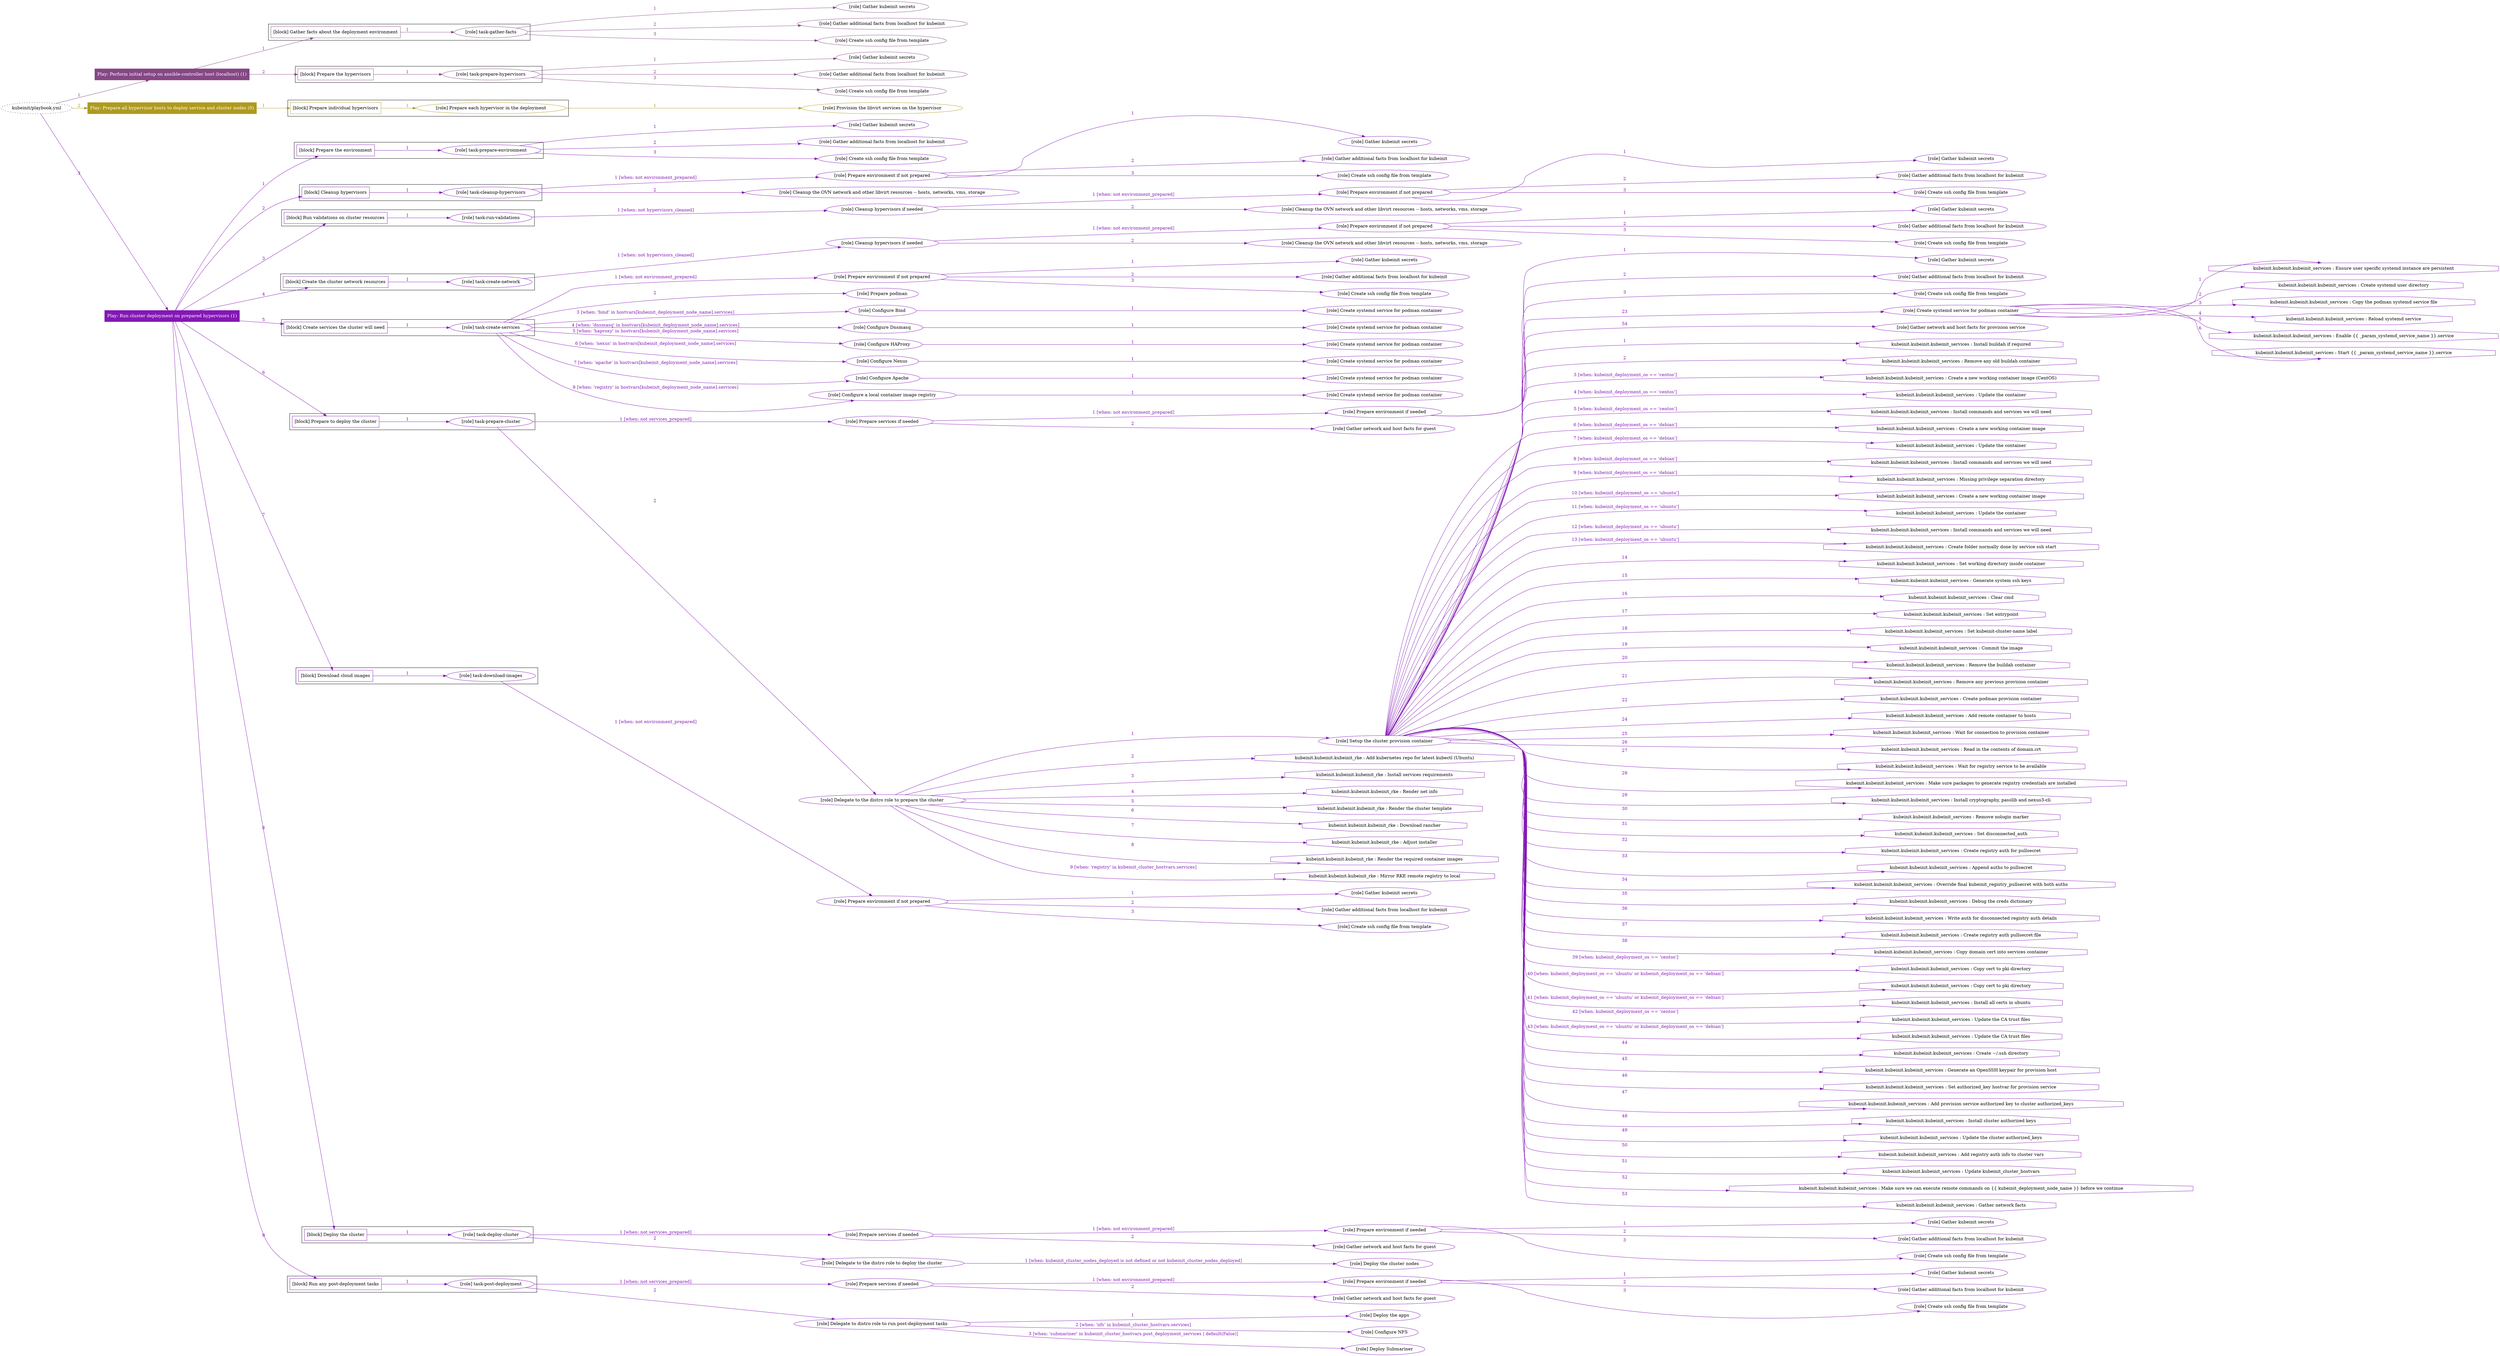 digraph {
	graph [concentrate=true ordering=in rankdir=LR ratio=fill]
	edge [esep=5 sep=10]
	"kubeinit/playbook.yml" [URL="/home/runner/work/kubeinit/kubeinit/kubeinit/playbook.yml" id=playbook_93104ce3 style=dotted]
	play_f6794413 [label="Play: Perform initial setup on ansible-controller host (localhost) (1)" URL="/home/runner/work/kubeinit/kubeinit/kubeinit/playbook.yml" color="#854785" fontcolor="#ffffff" id=play_f6794413 shape=box style=filled tooltip=localhost]
	"kubeinit/playbook.yml" -> play_f6794413 [label="1 " color="#854785" fontcolor="#854785" id=edge_85beb85c labeltooltip="1 " tooltip="1 "]
	subgraph "Gather kubeinit secrets" {
		role_fff1861e [label="[role] Gather kubeinit secrets" URL="/home/runner/.ansible/collections/ansible_collections/kubeinit/kubeinit/roles/kubeinit_prepare/tasks/gather_kubeinit_facts.yml" color="#854785" id=role_fff1861e tooltip="Gather kubeinit secrets"]
	}
	subgraph "Gather additional facts from localhost for kubeinit" {
		role_d5e245b5 [label="[role] Gather additional facts from localhost for kubeinit" URL="/home/runner/.ansible/collections/ansible_collections/kubeinit/kubeinit/roles/kubeinit_prepare/tasks/gather_kubeinit_facts.yml" color="#854785" id=role_d5e245b5 tooltip="Gather additional facts from localhost for kubeinit"]
	}
	subgraph "Create ssh config file from template" {
		role_6d208ffe [label="[role] Create ssh config file from template" URL="/home/runner/.ansible/collections/ansible_collections/kubeinit/kubeinit/roles/kubeinit_prepare/tasks/gather_kubeinit_facts.yml" color="#854785" id=role_6d208ffe tooltip="Create ssh config file from template"]
	}
	subgraph "task-gather-facts" {
		role_4b4c46d9 [label="[role] task-gather-facts" URL="/home/runner/work/kubeinit/kubeinit/kubeinit/playbook.yml" color="#854785" id=role_4b4c46d9 tooltip="task-gather-facts"]
		role_4b4c46d9 -> role_fff1861e [label="1 " color="#854785" fontcolor="#854785" id=edge_805f5c13 labeltooltip="1 " tooltip="1 "]
		role_4b4c46d9 -> role_d5e245b5 [label="2 " color="#854785" fontcolor="#854785" id=edge_7ec6c347 labeltooltip="2 " tooltip="2 "]
		role_4b4c46d9 -> role_6d208ffe [label="3 " color="#854785" fontcolor="#854785" id=edge_1fb581cb labeltooltip="3 " tooltip="3 "]
	}
	subgraph "Gather kubeinit secrets" {
		role_b74dd621 [label="[role] Gather kubeinit secrets" URL="/home/runner/.ansible/collections/ansible_collections/kubeinit/kubeinit/roles/kubeinit_prepare/tasks/gather_kubeinit_facts.yml" color="#854785" id=role_b74dd621 tooltip="Gather kubeinit secrets"]
	}
	subgraph "Gather additional facts from localhost for kubeinit" {
		role_4b8fe996 [label="[role] Gather additional facts from localhost for kubeinit" URL="/home/runner/.ansible/collections/ansible_collections/kubeinit/kubeinit/roles/kubeinit_prepare/tasks/gather_kubeinit_facts.yml" color="#854785" id=role_4b8fe996 tooltip="Gather additional facts from localhost for kubeinit"]
	}
	subgraph "Create ssh config file from template" {
		role_ad0a1896 [label="[role] Create ssh config file from template" URL="/home/runner/.ansible/collections/ansible_collections/kubeinit/kubeinit/roles/kubeinit_prepare/tasks/gather_kubeinit_facts.yml" color="#854785" id=role_ad0a1896 tooltip="Create ssh config file from template"]
	}
	subgraph "task-prepare-hypervisors" {
		role_8f952082 [label="[role] task-prepare-hypervisors" URL="/home/runner/work/kubeinit/kubeinit/kubeinit/playbook.yml" color="#854785" id=role_8f952082 tooltip="task-prepare-hypervisors"]
		role_8f952082 -> role_b74dd621 [label="1 " color="#854785" fontcolor="#854785" id=edge_f5a0355e labeltooltip="1 " tooltip="1 "]
		role_8f952082 -> role_4b8fe996 [label="2 " color="#854785" fontcolor="#854785" id=edge_6091e702 labeltooltip="2 " tooltip="2 "]
		role_8f952082 -> role_ad0a1896 [label="3 " color="#854785" fontcolor="#854785" id=edge_1c36680c labeltooltip="3 " tooltip="3 "]
	}
	subgraph "Play: Perform initial setup on ansible-controller host (localhost) (1)" {
		play_f6794413 -> block_6f2cf9d6 [label=1 color="#854785" fontcolor="#854785" id=edge_da4d15fc labeltooltip=1 tooltip=1]
		subgraph cluster_block_6f2cf9d6 {
			block_6f2cf9d6 [label="[block] Gather facts about the deployment environment" URL="/home/runner/work/kubeinit/kubeinit/kubeinit/playbook.yml" color="#854785" id=block_6f2cf9d6 labeltooltip="Gather facts about the deployment environment" shape=box tooltip="Gather facts about the deployment environment"]
			block_6f2cf9d6 -> role_4b4c46d9 [label="1 " color="#854785" fontcolor="#854785" id=edge_bcc42023 labeltooltip="1 " tooltip="1 "]
		}
		play_f6794413 -> block_d79aed50 [label=2 color="#854785" fontcolor="#854785" id=edge_7dd13ae5 labeltooltip=2 tooltip=2]
		subgraph cluster_block_d79aed50 {
			block_d79aed50 [label="[block] Prepare the hypervisors" URL="/home/runner/work/kubeinit/kubeinit/kubeinit/playbook.yml" color="#854785" id=block_d79aed50 labeltooltip="Prepare the hypervisors" shape=box tooltip="Prepare the hypervisors"]
			block_d79aed50 -> role_8f952082 [label="1 " color="#854785" fontcolor="#854785" id=edge_edae26cf labeltooltip="1 " tooltip="1 "]
		}
	}
	play_609a837a [label="Play: Prepare all hypervisor hosts to deploy service and cluster nodes (0)" URL="/home/runner/work/kubeinit/kubeinit/kubeinit/playbook.yml" color="#ae9a1e" fontcolor="#ffffff" id=play_609a837a shape=box style=filled tooltip="Play: Prepare all hypervisor hosts to deploy service and cluster nodes (0)"]
	"kubeinit/playbook.yml" -> play_609a837a [label="2 " color="#ae9a1e" fontcolor="#ae9a1e" id=edge_54929e9c labeltooltip="2 " tooltip="2 "]
	subgraph "Provision the libvirt services on the hypervisor" {
		role_8d17a178 [label="[role] Provision the libvirt services on the hypervisor" URL="/home/runner/.ansible/collections/ansible_collections/kubeinit/kubeinit/roles/kubeinit_prepare/tasks/prepare_hypervisor.yml" color="#ae9a1e" id=role_8d17a178 tooltip="Provision the libvirt services on the hypervisor"]
	}
	subgraph "Prepare each hypervisor in the deployment" {
		role_1634e1bf [label="[role] Prepare each hypervisor in the deployment" URL="/home/runner/work/kubeinit/kubeinit/kubeinit/playbook.yml" color="#ae9a1e" id=role_1634e1bf tooltip="Prepare each hypervisor in the deployment"]
		role_1634e1bf -> role_8d17a178 [label="1 " color="#ae9a1e" fontcolor="#ae9a1e" id=edge_327c05a4 labeltooltip="1 " tooltip="1 "]
	}
	subgraph "Play: Prepare all hypervisor hosts to deploy service and cluster nodes (0)" {
		play_609a837a -> block_e7d58162 [label=1 color="#ae9a1e" fontcolor="#ae9a1e" id=edge_ff711ac9 labeltooltip=1 tooltip=1]
		subgraph cluster_block_e7d58162 {
			block_e7d58162 [label="[block] Prepare individual hypervisors" URL="/home/runner/work/kubeinit/kubeinit/kubeinit/playbook.yml" color="#ae9a1e" id=block_e7d58162 labeltooltip="Prepare individual hypervisors" shape=box tooltip="Prepare individual hypervisors"]
			block_e7d58162 -> role_1634e1bf [label="1 " color="#ae9a1e" fontcolor="#ae9a1e" id=edge_52e363a2 labeltooltip="1 " tooltip="1 "]
		}
	}
	play_ede4c9a8 [label="Play: Run cluster deployment on prepared hypervisors (1)" URL="/home/runner/work/kubeinit/kubeinit/kubeinit/playbook.yml" color="#8317b5" fontcolor="#ffffff" id=play_ede4c9a8 shape=box style=filled tooltip=localhost]
	"kubeinit/playbook.yml" -> play_ede4c9a8 [label="3 " color="#8317b5" fontcolor="#8317b5" id=edge_9010e2c9 labeltooltip="3 " tooltip="3 "]
	subgraph "Gather kubeinit secrets" {
		role_ec39e78e [label="[role] Gather kubeinit secrets" URL="/home/runner/.ansible/collections/ansible_collections/kubeinit/kubeinit/roles/kubeinit_prepare/tasks/gather_kubeinit_facts.yml" color="#8317b5" id=role_ec39e78e tooltip="Gather kubeinit secrets"]
	}
	subgraph "Gather additional facts from localhost for kubeinit" {
		role_5ae30c73 [label="[role] Gather additional facts from localhost for kubeinit" URL="/home/runner/.ansible/collections/ansible_collections/kubeinit/kubeinit/roles/kubeinit_prepare/tasks/gather_kubeinit_facts.yml" color="#8317b5" id=role_5ae30c73 tooltip="Gather additional facts from localhost for kubeinit"]
	}
	subgraph "Create ssh config file from template" {
		role_80ba709f [label="[role] Create ssh config file from template" URL="/home/runner/.ansible/collections/ansible_collections/kubeinit/kubeinit/roles/kubeinit_prepare/tasks/gather_kubeinit_facts.yml" color="#8317b5" id=role_80ba709f tooltip="Create ssh config file from template"]
	}
	subgraph "task-prepare-environment" {
		role_56e5e2b2 [label="[role] task-prepare-environment" URL="/home/runner/work/kubeinit/kubeinit/kubeinit/playbook.yml" color="#8317b5" id=role_56e5e2b2 tooltip="task-prepare-environment"]
		role_56e5e2b2 -> role_ec39e78e [label="1 " color="#8317b5" fontcolor="#8317b5" id=edge_95e45cf9 labeltooltip="1 " tooltip="1 "]
		role_56e5e2b2 -> role_5ae30c73 [label="2 " color="#8317b5" fontcolor="#8317b5" id=edge_72e13876 labeltooltip="2 " tooltip="2 "]
		role_56e5e2b2 -> role_80ba709f [label="3 " color="#8317b5" fontcolor="#8317b5" id=edge_5e141476 labeltooltip="3 " tooltip="3 "]
	}
	subgraph "Gather kubeinit secrets" {
		role_f19b1808 [label="[role] Gather kubeinit secrets" URL="/home/runner/.ansible/collections/ansible_collections/kubeinit/kubeinit/roles/kubeinit_prepare/tasks/gather_kubeinit_facts.yml" color="#8317b5" id=role_f19b1808 tooltip="Gather kubeinit secrets"]
	}
	subgraph "Gather additional facts from localhost for kubeinit" {
		role_9a6341e1 [label="[role] Gather additional facts from localhost for kubeinit" URL="/home/runner/.ansible/collections/ansible_collections/kubeinit/kubeinit/roles/kubeinit_prepare/tasks/gather_kubeinit_facts.yml" color="#8317b5" id=role_9a6341e1 tooltip="Gather additional facts from localhost for kubeinit"]
	}
	subgraph "Create ssh config file from template" {
		role_9dbc9cb9 [label="[role] Create ssh config file from template" URL="/home/runner/.ansible/collections/ansible_collections/kubeinit/kubeinit/roles/kubeinit_prepare/tasks/gather_kubeinit_facts.yml" color="#8317b5" id=role_9dbc9cb9 tooltip="Create ssh config file from template"]
	}
	subgraph "Prepare environment if not prepared" {
		role_cf468a8d [label="[role] Prepare environment if not prepared" URL="/home/runner/.ansible/collections/ansible_collections/kubeinit/kubeinit/roles/kubeinit_prepare/tasks/cleanup_hypervisors.yml" color="#8317b5" id=role_cf468a8d tooltip="Prepare environment if not prepared"]
		role_cf468a8d -> role_f19b1808 [label="1 " color="#8317b5" fontcolor="#8317b5" id=edge_d2f1490d labeltooltip="1 " tooltip="1 "]
		role_cf468a8d -> role_9a6341e1 [label="2 " color="#8317b5" fontcolor="#8317b5" id=edge_00d276e1 labeltooltip="2 " tooltip="2 "]
		role_cf468a8d -> role_9dbc9cb9 [label="3 " color="#8317b5" fontcolor="#8317b5" id=edge_e025a63b labeltooltip="3 " tooltip="3 "]
	}
	subgraph "Cleanup the OVN network and other libvirt resources -- hosts, networks, vms, storage" {
		role_4af0dd65 [label="[role] Cleanup the OVN network and other libvirt resources -- hosts, networks, vms, storage" URL="/home/runner/.ansible/collections/ansible_collections/kubeinit/kubeinit/roles/kubeinit_prepare/tasks/cleanup_hypervisors.yml" color="#8317b5" id=role_4af0dd65 tooltip="Cleanup the OVN network and other libvirt resources -- hosts, networks, vms, storage"]
	}
	subgraph "task-cleanup-hypervisors" {
		role_9c3d2241 [label="[role] task-cleanup-hypervisors" URL="/home/runner/work/kubeinit/kubeinit/kubeinit/playbook.yml" color="#8317b5" id=role_9c3d2241 tooltip="task-cleanup-hypervisors"]
		role_9c3d2241 -> role_cf468a8d [label="1 [when: not environment_prepared]" color="#8317b5" fontcolor="#8317b5" id=edge_e0224d4d labeltooltip="1 [when: not environment_prepared]" tooltip="1 [when: not environment_prepared]"]
		role_9c3d2241 -> role_4af0dd65 [label="2 " color="#8317b5" fontcolor="#8317b5" id=edge_1fb397eb labeltooltip="2 " tooltip="2 "]
	}
	subgraph "Gather kubeinit secrets" {
		role_6a0190e7 [label="[role] Gather kubeinit secrets" URL="/home/runner/.ansible/collections/ansible_collections/kubeinit/kubeinit/roles/kubeinit_prepare/tasks/gather_kubeinit_facts.yml" color="#8317b5" id=role_6a0190e7 tooltip="Gather kubeinit secrets"]
	}
	subgraph "Gather additional facts from localhost for kubeinit" {
		role_714e493a [label="[role] Gather additional facts from localhost for kubeinit" URL="/home/runner/.ansible/collections/ansible_collections/kubeinit/kubeinit/roles/kubeinit_prepare/tasks/gather_kubeinit_facts.yml" color="#8317b5" id=role_714e493a tooltip="Gather additional facts from localhost for kubeinit"]
	}
	subgraph "Create ssh config file from template" {
		role_6ef06383 [label="[role] Create ssh config file from template" URL="/home/runner/.ansible/collections/ansible_collections/kubeinit/kubeinit/roles/kubeinit_prepare/tasks/gather_kubeinit_facts.yml" color="#8317b5" id=role_6ef06383 tooltip="Create ssh config file from template"]
	}
	subgraph "Prepare environment if not prepared" {
		role_b9788719 [label="[role] Prepare environment if not prepared" URL="/home/runner/.ansible/collections/ansible_collections/kubeinit/kubeinit/roles/kubeinit_prepare/tasks/cleanup_hypervisors.yml" color="#8317b5" id=role_b9788719 tooltip="Prepare environment if not prepared"]
		role_b9788719 -> role_6a0190e7 [label="1 " color="#8317b5" fontcolor="#8317b5" id=edge_07ecb2d0 labeltooltip="1 " tooltip="1 "]
		role_b9788719 -> role_714e493a [label="2 " color="#8317b5" fontcolor="#8317b5" id=edge_d88a38c9 labeltooltip="2 " tooltip="2 "]
		role_b9788719 -> role_6ef06383 [label="3 " color="#8317b5" fontcolor="#8317b5" id=edge_98bc8776 labeltooltip="3 " tooltip="3 "]
	}
	subgraph "Cleanup the OVN network and other libvirt resources -- hosts, networks, vms, storage" {
		role_3d2cdf9b [label="[role] Cleanup the OVN network and other libvirt resources -- hosts, networks, vms, storage" URL="/home/runner/.ansible/collections/ansible_collections/kubeinit/kubeinit/roles/kubeinit_prepare/tasks/cleanup_hypervisors.yml" color="#8317b5" id=role_3d2cdf9b tooltip="Cleanup the OVN network and other libvirt resources -- hosts, networks, vms, storage"]
	}
	subgraph "Cleanup hypervisors if needed" {
		role_58274dc2 [label="[role] Cleanup hypervisors if needed" URL="/home/runner/.ansible/collections/ansible_collections/kubeinit/kubeinit/roles/kubeinit_validations/tasks/main.yml" color="#8317b5" id=role_58274dc2 tooltip="Cleanup hypervisors if needed"]
		role_58274dc2 -> role_b9788719 [label="1 [when: not environment_prepared]" color="#8317b5" fontcolor="#8317b5" id=edge_163805f7 labeltooltip="1 [when: not environment_prepared]" tooltip="1 [when: not environment_prepared]"]
		role_58274dc2 -> role_3d2cdf9b [label="2 " color="#8317b5" fontcolor="#8317b5" id=edge_5311d3ef labeltooltip="2 " tooltip="2 "]
	}
	subgraph "task-run-validations" {
		role_dadd3313 [label="[role] task-run-validations" URL="/home/runner/work/kubeinit/kubeinit/kubeinit/playbook.yml" color="#8317b5" id=role_dadd3313 tooltip="task-run-validations"]
		role_dadd3313 -> role_58274dc2 [label="1 [when: not hypervisors_cleaned]" color="#8317b5" fontcolor="#8317b5" id=edge_bd970132 labeltooltip="1 [when: not hypervisors_cleaned]" tooltip="1 [when: not hypervisors_cleaned]"]
	}
	subgraph "Gather kubeinit secrets" {
		role_d3437f11 [label="[role] Gather kubeinit secrets" URL="/home/runner/.ansible/collections/ansible_collections/kubeinit/kubeinit/roles/kubeinit_prepare/tasks/gather_kubeinit_facts.yml" color="#8317b5" id=role_d3437f11 tooltip="Gather kubeinit secrets"]
	}
	subgraph "Gather additional facts from localhost for kubeinit" {
		role_2dd6f45b [label="[role] Gather additional facts from localhost for kubeinit" URL="/home/runner/.ansible/collections/ansible_collections/kubeinit/kubeinit/roles/kubeinit_prepare/tasks/gather_kubeinit_facts.yml" color="#8317b5" id=role_2dd6f45b tooltip="Gather additional facts from localhost for kubeinit"]
	}
	subgraph "Create ssh config file from template" {
		role_5acf094a [label="[role] Create ssh config file from template" URL="/home/runner/.ansible/collections/ansible_collections/kubeinit/kubeinit/roles/kubeinit_prepare/tasks/gather_kubeinit_facts.yml" color="#8317b5" id=role_5acf094a tooltip="Create ssh config file from template"]
	}
	subgraph "Prepare environment if not prepared" {
		role_f92b0b17 [label="[role] Prepare environment if not prepared" URL="/home/runner/.ansible/collections/ansible_collections/kubeinit/kubeinit/roles/kubeinit_prepare/tasks/cleanup_hypervisors.yml" color="#8317b5" id=role_f92b0b17 tooltip="Prepare environment if not prepared"]
		role_f92b0b17 -> role_d3437f11 [label="1 " color="#8317b5" fontcolor="#8317b5" id=edge_88832b19 labeltooltip="1 " tooltip="1 "]
		role_f92b0b17 -> role_2dd6f45b [label="2 " color="#8317b5" fontcolor="#8317b5" id=edge_88ede920 labeltooltip="2 " tooltip="2 "]
		role_f92b0b17 -> role_5acf094a [label="3 " color="#8317b5" fontcolor="#8317b5" id=edge_6155af92 labeltooltip="3 " tooltip="3 "]
	}
	subgraph "Cleanup the OVN network and other libvirt resources -- hosts, networks, vms, storage" {
		role_4a7db466 [label="[role] Cleanup the OVN network and other libvirt resources -- hosts, networks, vms, storage" URL="/home/runner/.ansible/collections/ansible_collections/kubeinit/kubeinit/roles/kubeinit_prepare/tasks/cleanup_hypervisors.yml" color="#8317b5" id=role_4a7db466 tooltip="Cleanup the OVN network and other libvirt resources -- hosts, networks, vms, storage"]
	}
	subgraph "Cleanup hypervisors if needed" {
		role_6ca0bf95 [label="[role] Cleanup hypervisors if needed" URL="/home/runner/.ansible/collections/ansible_collections/kubeinit/kubeinit/roles/kubeinit_libvirt/tasks/create_network.yml" color="#8317b5" id=role_6ca0bf95 tooltip="Cleanup hypervisors if needed"]
		role_6ca0bf95 -> role_f92b0b17 [label="1 [when: not environment_prepared]" color="#8317b5" fontcolor="#8317b5" id=edge_57692e52 labeltooltip="1 [when: not environment_prepared]" tooltip="1 [when: not environment_prepared]"]
		role_6ca0bf95 -> role_4a7db466 [label="2 " color="#8317b5" fontcolor="#8317b5" id=edge_fac496d3 labeltooltip="2 " tooltip="2 "]
	}
	subgraph "task-create-network" {
		role_1265e887 [label="[role] task-create-network" URL="/home/runner/work/kubeinit/kubeinit/kubeinit/playbook.yml" color="#8317b5" id=role_1265e887 tooltip="task-create-network"]
		role_1265e887 -> role_6ca0bf95 [label="1 [when: not hypervisors_cleaned]" color="#8317b5" fontcolor="#8317b5" id=edge_d6851a27 labeltooltip="1 [when: not hypervisors_cleaned]" tooltip="1 [when: not hypervisors_cleaned]"]
	}
	subgraph "Gather kubeinit secrets" {
		role_1eec0c89 [label="[role] Gather kubeinit secrets" URL="/home/runner/.ansible/collections/ansible_collections/kubeinit/kubeinit/roles/kubeinit_prepare/tasks/gather_kubeinit_facts.yml" color="#8317b5" id=role_1eec0c89 tooltip="Gather kubeinit secrets"]
	}
	subgraph "Gather additional facts from localhost for kubeinit" {
		role_860d65df [label="[role] Gather additional facts from localhost for kubeinit" URL="/home/runner/.ansible/collections/ansible_collections/kubeinit/kubeinit/roles/kubeinit_prepare/tasks/gather_kubeinit_facts.yml" color="#8317b5" id=role_860d65df tooltip="Gather additional facts from localhost for kubeinit"]
	}
	subgraph "Create ssh config file from template" {
		role_a6f75914 [label="[role] Create ssh config file from template" URL="/home/runner/.ansible/collections/ansible_collections/kubeinit/kubeinit/roles/kubeinit_prepare/tasks/gather_kubeinit_facts.yml" color="#8317b5" id=role_a6f75914 tooltip="Create ssh config file from template"]
	}
	subgraph "Prepare environment if not prepared" {
		role_fd9ad627 [label="[role] Prepare environment if not prepared" URL="/home/runner/.ansible/collections/ansible_collections/kubeinit/kubeinit/roles/kubeinit_services/tasks/main.yml" color="#8317b5" id=role_fd9ad627 tooltip="Prepare environment if not prepared"]
		role_fd9ad627 -> role_1eec0c89 [label="1 " color="#8317b5" fontcolor="#8317b5" id=edge_b2759d51 labeltooltip="1 " tooltip="1 "]
		role_fd9ad627 -> role_860d65df [label="2 " color="#8317b5" fontcolor="#8317b5" id=edge_a3bafac2 labeltooltip="2 " tooltip="2 "]
		role_fd9ad627 -> role_a6f75914 [label="3 " color="#8317b5" fontcolor="#8317b5" id=edge_db338072 labeltooltip="3 " tooltip="3 "]
	}
	subgraph "Prepare podman" {
		role_fef6f85e [label="[role] Prepare podman" URL="/home/runner/.ansible/collections/ansible_collections/kubeinit/kubeinit/roles/kubeinit_services/tasks/00_create_service_pod.yml" color="#8317b5" id=role_fef6f85e tooltip="Prepare podman"]
	}
	subgraph "Create systemd service for podman container" {
		role_f9d8888b [label="[role] Create systemd service for podman container" URL="/home/runner/.ansible/collections/ansible_collections/kubeinit/kubeinit/roles/kubeinit_bind/tasks/main.yml" color="#8317b5" id=role_f9d8888b tooltip="Create systemd service for podman container"]
	}
	subgraph "Configure Bind" {
		role_1a777ab1 [label="[role] Configure Bind" URL="/home/runner/.ansible/collections/ansible_collections/kubeinit/kubeinit/roles/kubeinit_services/tasks/start_services_containers.yml" color="#8317b5" id=role_1a777ab1 tooltip="Configure Bind"]
		role_1a777ab1 -> role_f9d8888b [label="1 " color="#8317b5" fontcolor="#8317b5" id=edge_c5b0a417 labeltooltip="1 " tooltip="1 "]
	}
	subgraph "Create systemd service for podman container" {
		role_c6d4f782 [label="[role] Create systemd service for podman container" URL="/home/runner/.ansible/collections/ansible_collections/kubeinit/kubeinit/roles/kubeinit_dnsmasq/tasks/main.yml" color="#8317b5" id=role_c6d4f782 tooltip="Create systemd service for podman container"]
	}
	subgraph "Configure Dnsmasq" {
		role_d8cdc68d [label="[role] Configure Dnsmasq" URL="/home/runner/.ansible/collections/ansible_collections/kubeinit/kubeinit/roles/kubeinit_services/tasks/start_services_containers.yml" color="#8317b5" id=role_d8cdc68d tooltip="Configure Dnsmasq"]
		role_d8cdc68d -> role_c6d4f782 [label="1 " color="#8317b5" fontcolor="#8317b5" id=edge_f52cf437 labeltooltip="1 " tooltip="1 "]
	}
	subgraph "Create systemd service for podman container" {
		role_c7dd5a87 [label="[role] Create systemd service for podman container" URL="/home/runner/.ansible/collections/ansible_collections/kubeinit/kubeinit/roles/kubeinit_haproxy/tasks/main.yml" color="#8317b5" id=role_c7dd5a87 tooltip="Create systemd service for podman container"]
	}
	subgraph "Configure HAProxy" {
		role_1b226bda [label="[role] Configure HAProxy" URL="/home/runner/.ansible/collections/ansible_collections/kubeinit/kubeinit/roles/kubeinit_services/tasks/start_services_containers.yml" color="#8317b5" id=role_1b226bda tooltip="Configure HAProxy"]
		role_1b226bda -> role_c7dd5a87 [label="1 " color="#8317b5" fontcolor="#8317b5" id=edge_58996b51 labeltooltip="1 " tooltip="1 "]
	}
	subgraph "Create systemd service for podman container" {
		role_99cecc02 [label="[role] Create systemd service for podman container" URL="/home/runner/.ansible/collections/ansible_collections/kubeinit/kubeinit/roles/kubeinit_nexus/tasks/main.yml" color="#8317b5" id=role_99cecc02 tooltip="Create systemd service for podman container"]
	}
	subgraph "Configure Nexus" {
		role_36416711 [label="[role] Configure Nexus" URL="/home/runner/.ansible/collections/ansible_collections/kubeinit/kubeinit/roles/kubeinit_services/tasks/start_services_containers.yml" color="#8317b5" id=role_36416711 tooltip="Configure Nexus"]
		role_36416711 -> role_99cecc02 [label="1 " color="#8317b5" fontcolor="#8317b5" id=edge_114246be labeltooltip="1 " tooltip="1 "]
	}
	subgraph "Create systemd service for podman container" {
		role_6162a2dc [label="[role] Create systemd service for podman container" URL="/home/runner/.ansible/collections/ansible_collections/kubeinit/kubeinit/roles/kubeinit_apache/tasks/main.yml" color="#8317b5" id=role_6162a2dc tooltip="Create systemd service for podman container"]
	}
	subgraph "Configure Apache" {
		role_74ecd538 [label="[role] Configure Apache" URL="/home/runner/.ansible/collections/ansible_collections/kubeinit/kubeinit/roles/kubeinit_services/tasks/start_services_containers.yml" color="#8317b5" id=role_74ecd538 tooltip="Configure Apache"]
		role_74ecd538 -> role_6162a2dc [label="1 " color="#8317b5" fontcolor="#8317b5" id=edge_deff99b7 labeltooltip="1 " tooltip="1 "]
	}
	subgraph "Create systemd service for podman container" {
		role_50c940c9 [label="[role] Create systemd service for podman container" URL="/home/runner/.ansible/collections/ansible_collections/kubeinit/kubeinit/roles/kubeinit_registry/tasks/main.yml" color="#8317b5" id=role_50c940c9 tooltip="Create systemd service for podman container"]
	}
	subgraph "Configure a local container image registry" {
		role_cd2083aa [label="[role] Configure a local container image registry" URL="/home/runner/.ansible/collections/ansible_collections/kubeinit/kubeinit/roles/kubeinit_services/tasks/start_services_containers.yml" color="#8317b5" id=role_cd2083aa tooltip="Configure a local container image registry"]
		role_cd2083aa -> role_50c940c9 [label="1 " color="#8317b5" fontcolor="#8317b5" id=edge_dcb3f1d5 labeltooltip="1 " tooltip="1 "]
	}
	subgraph "task-create-services" {
		role_a6d5805a [label="[role] task-create-services" URL="/home/runner/work/kubeinit/kubeinit/kubeinit/playbook.yml" color="#8317b5" id=role_a6d5805a tooltip="task-create-services"]
		role_a6d5805a -> role_fd9ad627 [label="1 [when: not environment_prepared]" color="#8317b5" fontcolor="#8317b5" id=edge_1b0fd91e labeltooltip="1 [when: not environment_prepared]" tooltip="1 [when: not environment_prepared]"]
		role_a6d5805a -> role_fef6f85e [label="2 " color="#8317b5" fontcolor="#8317b5" id=edge_3215c84f labeltooltip="2 " tooltip="2 "]
		role_a6d5805a -> role_1a777ab1 [label="3 [when: 'bind' in hostvars[kubeinit_deployment_node_name].services]" color="#8317b5" fontcolor="#8317b5" id=edge_3d6fa250 labeltooltip="3 [when: 'bind' in hostvars[kubeinit_deployment_node_name].services]" tooltip="3 [when: 'bind' in hostvars[kubeinit_deployment_node_name].services]"]
		role_a6d5805a -> role_d8cdc68d [label="4 [when: 'dnsmasq' in hostvars[kubeinit_deployment_node_name].services]" color="#8317b5" fontcolor="#8317b5" id=edge_18d545c6 labeltooltip="4 [when: 'dnsmasq' in hostvars[kubeinit_deployment_node_name].services]" tooltip="4 [when: 'dnsmasq' in hostvars[kubeinit_deployment_node_name].services]"]
		role_a6d5805a -> role_1b226bda [label="5 [when: 'haproxy' in hostvars[kubeinit_deployment_node_name].services]" color="#8317b5" fontcolor="#8317b5" id=edge_6c76185e labeltooltip="5 [when: 'haproxy' in hostvars[kubeinit_deployment_node_name].services]" tooltip="5 [when: 'haproxy' in hostvars[kubeinit_deployment_node_name].services]"]
		role_a6d5805a -> role_36416711 [label="6 [when: 'nexus' in hostvars[kubeinit_deployment_node_name].services]" color="#8317b5" fontcolor="#8317b5" id=edge_9ce8d99a labeltooltip="6 [when: 'nexus' in hostvars[kubeinit_deployment_node_name].services]" tooltip="6 [when: 'nexus' in hostvars[kubeinit_deployment_node_name].services]"]
		role_a6d5805a -> role_74ecd538 [label="7 [when: 'apache' in hostvars[kubeinit_deployment_node_name].services]" color="#8317b5" fontcolor="#8317b5" id=edge_07541f6f labeltooltip="7 [when: 'apache' in hostvars[kubeinit_deployment_node_name].services]" tooltip="7 [when: 'apache' in hostvars[kubeinit_deployment_node_name].services]"]
		role_a6d5805a -> role_cd2083aa [label="8 [when: 'registry' in hostvars[kubeinit_deployment_node_name].services]" color="#8317b5" fontcolor="#8317b5" id=edge_3280bf02 labeltooltip="8 [when: 'registry' in hostvars[kubeinit_deployment_node_name].services]" tooltip="8 [when: 'registry' in hostvars[kubeinit_deployment_node_name].services]"]
	}
	subgraph "Gather kubeinit secrets" {
		role_abacd406 [label="[role] Gather kubeinit secrets" URL="/home/runner/.ansible/collections/ansible_collections/kubeinit/kubeinit/roles/kubeinit_prepare/tasks/gather_kubeinit_facts.yml" color="#8317b5" id=role_abacd406 tooltip="Gather kubeinit secrets"]
	}
	subgraph "Gather additional facts from localhost for kubeinit" {
		role_fad77b9d [label="[role] Gather additional facts from localhost for kubeinit" URL="/home/runner/.ansible/collections/ansible_collections/kubeinit/kubeinit/roles/kubeinit_prepare/tasks/gather_kubeinit_facts.yml" color="#8317b5" id=role_fad77b9d tooltip="Gather additional facts from localhost for kubeinit"]
	}
	subgraph "Create ssh config file from template" {
		role_506ad2f7 [label="[role] Create ssh config file from template" URL="/home/runner/.ansible/collections/ansible_collections/kubeinit/kubeinit/roles/kubeinit_prepare/tasks/gather_kubeinit_facts.yml" color="#8317b5" id=role_506ad2f7 tooltip="Create ssh config file from template"]
	}
	subgraph "Prepare environment if needed" {
		role_47e14c73 [label="[role] Prepare environment if needed" URL="/home/runner/.ansible/collections/ansible_collections/kubeinit/kubeinit/roles/kubeinit_services/tasks/prepare_services.yml" color="#8317b5" id=role_47e14c73 tooltip="Prepare environment if needed"]
		role_47e14c73 -> role_abacd406 [label="1 " color="#8317b5" fontcolor="#8317b5" id=edge_7e689013 labeltooltip="1 " tooltip="1 "]
		role_47e14c73 -> role_fad77b9d [label="2 " color="#8317b5" fontcolor="#8317b5" id=edge_2023ccd1 labeltooltip="2 " tooltip="2 "]
		role_47e14c73 -> role_506ad2f7 [label="3 " color="#8317b5" fontcolor="#8317b5" id=edge_8388d922 labeltooltip="3 " tooltip="3 "]
	}
	subgraph "Gather network and host facts for guest" {
		role_0497ac84 [label="[role] Gather network and host facts for guest" URL="/home/runner/.ansible/collections/ansible_collections/kubeinit/kubeinit/roles/kubeinit_services/tasks/prepare_services.yml" color="#8317b5" id=role_0497ac84 tooltip="Gather network and host facts for guest"]
	}
	subgraph "Prepare services if needed" {
		role_04deee84 [label="[role] Prepare services if needed" URL="/home/runner/.ansible/collections/ansible_collections/kubeinit/kubeinit/roles/kubeinit_prepare/tasks/prepare_cluster.yml" color="#8317b5" id=role_04deee84 tooltip="Prepare services if needed"]
		role_04deee84 -> role_47e14c73 [label="1 [when: not environment_prepared]" color="#8317b5" fontcolor="#8317b5" id=edge_e64bca4f labeltooltip="1 [when: not environment_prepared]" tooltip="1 [when: not environment_prepared]"]
		role_04deee84 -> role_0497ac84 [label="2 " color="#8317b5" fontcolor="#8317b5" id=edge_018343a6 labeltooltip="2 " tooltip="2 "]
	}
	subgraph "Create systemd service for podman container" {
		role_462ee45d [label="[role] Create systemd service for podman container" URL="/home/runner/.ansible/collections/ansible_collections/kubeinit/kubeinit/roles/kubeinit_services/tasks/create_provision_container.yml" color="#8317b5" id=role_462ee45d tooltip="Create systemd service for podman container"]
		task_a33cf73e [label="kubeinit.kubeinit.kubeinit_services : Ensure user specific systemd instance are persistent" URL="/home/runner/.ansible/collections/ansible_collections/kubeinit/kubeinit/roles/kubeinit_services/tasks/create_managed_service.yml" color="#8317b5" id=task_a33cf73e shape=octagon tooltip="kubeinit.kubeinit.kubeinit_services : Ensure user specific systemd instance are persistent"]
		role_462ee45d -> task_a33cf73e [label="1 " color="#8317b5" fontcolor="#8317b5" id=edge_6e13e611 labeltooltip="1 " tooltip="1 "]
		task_401adc52 [label="kubeinit.kubeinit.kubeinit_services : Create systemd user directory" URL="/home/runner/.ansible/collections/ansible_collections/kubeinit/kubeinit/roles/kubeinit_services/tasks/create_managed_service.yml" color="#8317b5" id=task_401adc52 shape=octagon tooltip="kubeinit.kubeinit.kubeinit_services : Create systemd user directory"]
		role_462ee45d -> task_401adc52 [label="2 " color="#8317b5" fontcolor="#8317b5" id=edge_c7bd0f24 labeltooltip="2 " tooltip="2 "]
		task_4beeeda3 [label="kubeinit.kubeinit.kubeinit_services : Copy the podman systemd service file" URL="/home/runner/.ansible/collections/ansible_collections/kubeinit/kubeinit/roles/kubeinit_services/tasks/create_managed_service.yml" color="#8317b5" id=task_4beeeda3 shape=octagon tooltip="kubeinit.kubeinit.kubeinit_services : Copy the podman systemd service file"]
		role_462ee45d -> task_4beeeda3 [label="3 " color="#8317b5" fontcolor="#8317b5" id=edge_28dbe6d2 labeltooltip="3 " tooltip="3 "]
		task_54fef49f [label="kubeinit.kubeinit.kubeinit_services : Reload systemd service" URL="/home/runner/.ansible/collections/ansible_collections/kubeinit/kubeinit/roles/kubeinit_services/tasks/create_managed_service.yml" color="#8317b5" id=task_54fef49f shape=octagon tooltip="kubeinit.kubeinit.kubeinit_services : Reload systemd service"]
		role_462ee45d -> task_54fef49f [label="4 " color="#8317b5" fontcolor="#8317b5" id=edge_62385703 labeltooltip="4 " tooltip="4 "]
		task_971c9eb9 [label="kubeinit.kubeinit.kubeinit_services : Enable {{ _param_systemd_service_name }}.service" URL="/home/runner/.ansible/collections/ansible_collections/kubeinit/kubeinit/roles/kubeinit_services/tasks/create_managed_service.yml" color="#8317b5" id=task_971c9eb9 shape=octagon tooltip="kubeinit.kubeinit.kubeinit_services : Enable {{ _param_systemd_service_name }}.service"]
		role_462ee45d -> task_971c9eb9 [label="5 " color="#8317b5" fontcolor="#8317b5" id=edge_9b4eb777 labeltooltip="5 " tooltip="5 "]
		task_dd464ffd [label="kubeinit.kubeinit.kubeinit_services : Start {{ _param_systemd_service_name }}.service" URL="/home/runner/.ansible/collections/ansible_collections/kubeinit/kubeinit/roles/kubeinit_services/tasks/create_managed_service.yml" color="#8317b5" id=task_dd464ffd shape=octagon tooltip="kubeinit.kubeinit.kubeinit_services : Start {{ _param_systemd_service_name }}.service"]
		role_462ee45d -> task_dd464ffd [label="6 " color="#8317b5" fontcolor="#8317b5" id=edge_15779d74 labeltooltip="6 " tooltip="6 "]
	}
	subgraph "Gather network and host facts for provision service" {
		role_3adbd245 [label="[role] Gather network and host facts for provision service" URL="/home/runner/.ansible/collections/ansible_collections/kubeinit/kubeinit/roles/kubeinit_services/tasks/create_provision_container.yml" color="#8317b5" id=role_3adbd245 tooltip="Gather network and host facts for provision service"]
	}
	subgraph "Setup the cluster provision container" {
		role_394b5228 [label="[role] Setup the cluster provision container" URL="/home/runner/.ansible/collections/ansible_collections/kubeinit/kubeinit/roles/kubeinit_rke/tasks/prepare_cluster.yml" color="#8317b5" id=role_394b5228 tooltip="Setup the cluster provision container"]
		task_a9a7ba59 [label="kubeinit.kubeinit.kubeinit_services : Install buildah if required" URL="/home/runner/.ansible/collections/ansible_collections/kubeinit/kubeinit/roles/kubeinit_services/tasks/create_provision_container.yml" color="#8317b5" id=task_a9a7ba59 shape=octagon tooltip="kubeinit.kubeinit.kubeinit_services : Install buildah if required"]
		role_394b5228 -> task_a9a7ba59 [label="1 " color="#8317b5" fontcolor="#8317b5" id=edge_99452ae9 labeltooltip="1 " tooltip="1 "]
		task_6d71498b [label="kubeinit.kubeinit.kubeinit_services : Remove any old buildah container" URL="/home/runner/.ansible/collections/ansible_collections/kubeinit/kubeinit/roles/kubeinit_services/tasks/create_provision_container.yml" color="#8317b5" id=task_6d71498b shape=octagon tooltip="kubeinit.kubeinit.kubeinit_services : Remove any old buildah container"]
		role_394b5228 -> task_6d71498b [label="2 " color="#8317b5" fontcolor="#8317b5" id=edge_c80501a2 labeltooltip="2 " tooltip="2 "]
		task_f6f4d220 [label="kubeinit.kubeinit.kubeinit_services : Create a new working container image (CentOS)" URL="/home/runner/.ansible/collections/ansible_collections/kubeinit/kubeinit/roles/kubeinit_services/tasks/create_provision_container.yml" color="#8317b5" id=task_f6f4d220 shape=octagon tooltip="kubeinit.kubeinit.kubeinit_services : Create a new working container image (CentOS)"]
		role_394b5228 -> task_f6f4d220 [label="3 [when: kubeinit_deployment_os == 'centos']" color="#8317b5" fontcolor="#8317b5" id=edge_ec0db8d5 labeltooltip="3 [when: kubeinit_deployment_os == 'centos']" tooltip="3 [when: kubeinit_deployment_os == 'centos']"]
		task_ada3c0fc [label="kubeinit.kubeinit.kubeinit_services : Update the container" URL="/home/runner/.ansible/collections/ansible_collections/kubeinit/kubeinit/roles/kubeinit_services/tasks/create_provision_container.yml" color="#8317b5" id=task_ada3c0fc shape=octagon tooltip="kubeinit.kubeinit.kubeinit_services : Update the container"]
		role_394b5228 -> task_ada3c0fc [label="4 [when: kubeinit_deployment_os == 'centos']" color="#8317b5" fontcolor="#8317b5" id=edge_d01c70d4 labeltooltip="4 [when: kubeinit_deployment_os == 'centos']" tooltip="4 [when: kubeinit_deployment_os == 'centos']"]
		task_ef7d6029 [label="kubeinit.kubeinit.kubeinit_services : Install commands and services we will need" URL="/home/runner/.ansible/collections/ansible_collections/kubeinit/kubeinit/roles/kubeinit_services/tasks/create_provision_container.yml" color="#8317b5" id=task_ef7d6029 shape=octagon tooltip="kubeinit.kubeinit.kubeinit_services : Install commands and services we will need"]
		role_394b5228 -> task_ef7d6029 [label="5 [when: kubeinit_deployment_os == 'centos']" color="#8317b5" fontcolor="#8317b5" id=edge_62c968a5 labeltooltip="5 [when: kubeinit_deployment_os == 'centos']" tooltip="5 [when: kubeinit_deployment_os == 'centos']"]
		task_6a91137b [label="kubeinit.kubeinit.kubeinit_services : Create a new working container image" URL="/home/runner/.ansible/collections/ansible_collections/kubeinit/kubeinit/roles/kubeinit_services/tasks/create_provision_container.yml" color="#8317b5" id=task_6a91137b shape=octagon tooltip="kubeinit.kubeinit.kubeinit_services : Create a new working container image"]
		role_394b5228 -> task_6a91137b [label="6 [when: kubeinit_deployment_os == 'debian']" color="#8317b5" fontcolor="#8317b5" id=edge_e6c56906 labeltooltip="6 [when: kubeinit_deployment_os == 'debian']" tooltip="6 [when: kubeinit_deployment_os == 'debian']"]
		task_eb43c00b [label="kubeinit.kubeinit.kubeinit_services : Update the container" URL="/home/runner/.ansible/collections/ansible_collections/kubeinit/kubeinit/roles/kubeinit_services/tasks/create_provision_container.yml" color="#8317b5" id=task_eb43c00b shape=octagon tooltip="kubeinit.kubeinit.kubeinit_services : Update the container"]
		role_394b5228 -> task_eb43c00b [label="7 [when: kubeinit_deployment_os == 'debian']" color="#8317b5" fontcolor="#8317b5" id=edge_33108feb labeltooltip="7 [when: kubeinit_deployment_os == 'debian']" tooltip="7 [when: kubeinit_deployment_os == 'debian']"]
		task_97a0b459 [label="kubeinit.kubeinit.kubeinit_services : Install commands and services we will need" URL="/home/runner/.ansible/collections/ansible_collections/kubeinit/kubeinit/roles/kubeinit_services/tasks/create_provision_container.yml" color="#8317b5" id=task_97a0b459 shape=octagon tooltip="kubeinit.kubeinit.kubeinit_services : Install commands and services we will need"]
		role_394b5228 -> task_97a0b459 [label="8 [when: kubeinit_deployment_os == 'debian']" color="#8317b5" fontcolor="#8317b5" id=edge_426ea6d7 labeltooltip="8 [when: kubeinit_deployment_os == 'debian']" tooltip="8 [when: kubeinit_deployment_os == 'debian']"]
		task_c3bb446e [label="kubeinit.kubeinit.kubeinit_services : Missing privilege separation directory" URL="/home/runner/.ansible/collections/ansible_collections/kubeinit/kubeinit/roles/kubeinit_services/tasks/create_provision_container.yml" color="#8317b5" id=task_c3bb446e shape=octagon tooltip="kubeinit.kubeinit.kubeinit_services : Missing privilege separation directory"]
		role_394b5228 -> task_c3bb446e [label="9 [when: kubeinit_deployment_os == 'debian']" color="#8317b5" fontcolor="#8317b5" id=edge_c7bc3c86 labeltooltip="9 [when: kubeinit_deployment_os == 'debian']" tooltip="9 [when: kubeinit_deployment_os == 'debian']"]
		task_dd756e3a [label="kubeinit.kubeinit.kubeinit_services : Create a new working container image" URL="/home/runner/.ansible/collections/ansible_collections/kubeinit/kubeinit/roles/kubeinit_services/tasks/create_provision_container.yml" color="#8317b5" id=task_dd756e3a shape=octagon tooltip="kubeinit.kubeinit.kubeinit_services : Create a new working container image"]
		role_394b5228 -> task_dd756e3a [label="10 [when: kubeinit_deployment_os == 'ubuntu']" color="#8317b5" fontcolor="#8317b5" id=edge_6027a80e labeltooltip="10 [when: kubeinit_deployment_os == 'ubuntu']" tooltip="10 [when: kubeinit_deployment_os == 'ubuntu']"]
		task_5c868a7e [label="kubeinit.kubeinit.kubeinit_services : Update the container" URL="/home/runner/.ansible/collections/ansible_collections/kubeinit/kubeinit/roles/kubeinit_services/tasks/create_provision_container.yml" color="#8317b5" id=task_5c868a7e shape=octagon tooltip="kubeinit.kubeinit.kubeinit_services : Update the container"]
		role_394b5228 -> task_5c868a7e [label="11 [when: kubeinit_deployment_os == 'ubuntu']" color="#8317b5" fontcolor="#8317b5" id=edge_32995a58 labeltooltip="11 [when: kubeinit_deployment_os == 'ubuntu']" tooltip="11 [when: kubeinit_deployment_os == 'ubuntu']"]
		task_f6f68d73 [label="kubeinit.kubeinit.kubeinit_services : Install commands and services we will need" URL="/home/runner/.ansible/collections/ansible_collections/kubeinit/kubeinit/roles/kubeinit_services/tasks/create_provision_container.yml" color="#8317b5" id=task_f6f68d73 shape=octagon tooltip="kubeinit.kubeinit.kubeinit_services : Install commands and services we will need"]
		role_394b5228 -> task_f6f68d73 [label="12 [when: kubeinit_deployment_os == 'ubuntu']" color="#8317b5" fontcolor="#8317b5" id=edge_9faf0916 labeltooltip="12 [when: kubeinit_deployment_os == 'ubuntu']" tooltip="12 [when: kubeinit_deployment_os == 'ubuntu']"]
		task_0350de5c [label="kubeinit.kubeinit.kubeinit_services : Create folder normally done by service ssh start" URL="/home/runner/.ansible/collections/ansible_collections/kubeinit/kubeinit/roles/kubeinit_services/tasks/create_provision_container.yml" color="#8317b5" id=task_0350de5c shape=octagon tooltip="kubeinit.kubeinit.kubeinit_services : Create folder normally done by service ssh start"]
		role_394b5228 -> task_0350de5c [label="13 [when: kubeinit_deployment_os == 'ubuntu']" color="#8317b5" fontcolor="#8317b5" id=edge_cbc07a70 labeltooltip="13 [when: kubeinit_deployment_os == 'ubuntu']" tooltip="13 [when: kubeinit_deployment_os == 'ubuntu']"]
		task_ce2253ed [label="kubeinit.kubeinit.kubeinit_services : Set working directory inside container" URL="/home/runner/.ansible/collections/ansible_collections/kubeinit/kubeinit/roles/kubeinit_services/tasks/create_provision_container.yml" color="#8317b5" id=task_ce2253ed shape=octagon tooltip="kubeinit.kubeinit.kubeinit_services : Set working directory inside container"]
		role_394b5228 -> task_ce2253ed [label="14 " color="#8317b5" fontcolor="#8317b5" id=edge_9d386ce0 labeltooltip="14 " tooltip="14 "]
		task_ff21b19d [label="kubeinit.kubeinit.kubeinit_services : Generate system ssh keys" URL="/home/runner/.ansible/collections/ansible_collections/kubeinit/kubeinit/roles/kubeinit_services/tasks/create_provision_container.yml" color="#8317b5" id=task_ff21b19d shape=octagon tooltip="kubeinit.kubeinit.kubeinit_services : Generate system ssh keys"]
		role_394b5228 -> task_ff21b19d [label="15 " color="#8317b5" fontcolor="#8317b5" id=edge_012c5086 labeltooltip="15 " tooltip="15 "]
		task_35aa4cd3 [label="kubeinit.kubeinit.kubeinit_services : Clear cmd" URL="/home/runner/.ansible/collections/ansible_collections/kubeinit/kubeinit/roles/kubeinit_services/tasks/create_provision_container.yml" color="#8317b5" id=task_35aa4cd3 shape=octagon tooltip="kubeinit.kubeinit.kubeinit_services : Clear cmd"]
		role_394b5228 -> task_35aa4cd3 [label="16 " color="#8317b5" fontcolor="#8317b5" id=edge_3ceb38b1 labeltooltip="16 " tooltip="16 "]
		task_917d9de1 [label="kubeinit.kubeinit.kubeinit_services : Set entrypoint" URL="/home/runner/.ansible/collections/ansible_collections/kubeinit/kubeinit/roles/kubeinit_services/tasks/create_provision_container.yml" color="#8317b5" id=task_917d9de1 shape=octagon tooltip="kubeinit.kubeinit.kubeinit_services : Set entrypoint"]
		role_394b5228 -> task_917d9de1 [label="17 " color="#8317b5" fontcolor="#8317b5" id=edge_4e5e7ed7 labeltooltip="17 " tooltip="17 "]
		task_3a5574b1 [label="kubeinit.kubeinit.kubeinit_services : Set kubeinit-cluster-name label" URL="/home/runner/.ansible/collections/ansible_collections/kubeinit/kubeinit/roles/kubeinit_services/tasks/create_provision_container.yml" color="#8317b5" id=task_3a5574b1 shape=octagon tooltip="kubeinit.kubeinit.kubeinit_services : Set kubeinit-cluster-name label"]
		role_394b5228 -> task_3a5574b1 [label="18 " color="#8317b5" fontcolor="#8317b5" id=edge_ff63f2a2 labeltooltip="18 " tooltip="18 "]
		task_2bdc2d54 [label="kubeinit.kubeinit.kubeinit_services : Commit the image" URL="/home/runner/.ansible/collections/ansible_collections/kubeinit/kubeinit/roles/kubeinit_services/tasks/create_provision_container.yml" color="#8317b5" id=task_2bdc2d54 shape=octagon tooltip="kubeinit.kubeinit.kubeinit_services : Commit the image"]
		role_394b5228 -> task_2bdc2d54 [label="19 " color="#8317b5" fontcolor="#8317b5" id=edge_9c589ea6 labeltooltip="19 " tooltip="19 "]
		task_87eddd97 [label="kubeinit.kubeinit.kubeinit_services : Remove the buildah container" URL="/home/runner/.ansible/collections/ansible_collections/kubeinit/kubeinit/roles/kubeinit_services/tasks/create_provision_container.yml" color="#8317b5" id=task_87eddd97 shape=octagon tooltip="kubeinit.kubeinit.kubeinit_services : Remove the buildah container"]
		role_394b5228 -> task_87eddd97 [label="20 " color="#8317b5" fontcolor="#8317b5" id=edge_85cfeb3d labeltooltip="20 " tooltip="20 "]
		task_8c44abc6 [label="kubeinit.kubeinit.kubeinit_services : Remove any previous provision container" URL="/home/runner/.ansible/collections/ansible_collections/kubeinit/kubeinit/roles/kubeinit_services/tasks/create_provision_container.yml" color="#8317b5" id=task_8c44abc6 shape=octagon tooltip="kubeinit.kubeinit.kubeinit_services : Remove any previous provision container"]
		role_394b5228 -> task_8c44abc6 [label="21 " color="#8317b5" fontcolor="#8317b5" id=edge_53a35254 labeltooltip="21 " tooltip="21 "]
		task_faad8d97 [label="kubeinit.kubeinit.kubeinit_services : Create podman provision container" URL="/home/runner/.ansible/collections/ansible_collections/kubeinit/kubeinit/roles/kubeinit_services/tasks/create_provision_container.yml" color="#8317b5" id=task_faad8d97 shape=octagon tooltip="kubeinit.kubeinit.kubeinit_services : Create podman provision container"]
		role_394b5228 -> task_faad8d97 [label="22 " color="#8317b5" fontcolor="#8317b5" id=edge_e2c2b0a4 labeltooltip="22 " tooltip="22 "]
		role_394b5228 -> role_462ee45d [label="23 " color="#8317b5" fontcolor="#8317b5" id=edge_97ebd70f labeltooltip="23 " tooltip="23 "]
		task_959622e3 [label="kubeinit.kubeinit.kubeinit_services : Add remote container to hosts" URL="/home/runner/.ansible/collections/ansible_collections/kubeinit/kubeinit/roles/kubeinit_services/tasks/create_provision_container.yml" color="#8317b5" id=task_959622e3 shape=octagon tooltip="kubeinit.kubeinit.kubeinit_services : Add remote container to hosts"]
		role_394b5228 -> task_959622e3 [label="24 " color="#8317b5" fontcolor="#8317b5" id=edge_10c5d732 labeltooltip="24 " tooltip="24 "]
		task_6a47ff0a [label="kubeinit.kubeinit.kubeinit_services : Wait for connection to provision container" URL="/home/runner/.ansible/collections/ansible_collections/kubeinit/kubeinit/roles/kubeinit_services/tasks/create_provision_container.yml" color="#8317b5" id=task_6a47ff0a shape=octagon tooltip="kubeinit.kubeinit.kubeinit_services : Wait for connection to provision container"]
		role_394b5228 -> task_6a47ff0a [label="25 " color="#8317b5" fontcolor="#8317b5" id=edge_f0e189d8 labeltooltip="25 " tooltip="25 "]
		task_d60ebbe2 [label="kubeinit.kubeinit.kubeinit_services : Read in the contents of domain.crt" URL="/home/runner/.ansible/collections/ansible_collections/kubeinit/kubeinit/roles/kubeinit_services/tasks/create_provision_container.yml" color="#8317b5" id=task_d60ebbe2 shape=octagon tooltip="kubeinit.kubeinit.kubeinit_services : Read in the contents of domain.crt"]
		role_394b5228 -> task_d60ebbe2 [label="26 " color="#8317b5" fontcolor="#8317b5" id=edge_b1966128 labeltooltip="26 " tooltip="26 "]
		task_761499aa [label="kubeinit.kubeinit.kubeinit_services : Wait for registry service to be available" URL="/home/runner/.ansible/collections/ansible_collections/kubeinit/kubeinit/roles/kubeinit_services/tasks/create_provision_container.yml" color="#8317b5" id=task_761499aa shape=octagon tooltip="kubeinit.kubeinit.kubeinit_services : Wait for registry service to be available"]
		role_394b5228 -> task_761499aa [label="27 " color="#8317b5" fontcolor="#8317b5" id=edge_f55376cd labeltooltip="27 " tooltip="27 "]
		task_2bda5f84 [label="kubeinit.kubeinit.kubeinit_services : Make sure packages to generate registry credentials are installed" URL="/home/runner/.ansible/collections/ansible_collections/kubeinit/kubeinit/roles/kubeinit_services/tasks/create_provision_container.yml" color="#8317b5" id=task_2bda5f84 shape=octagon tooltip="kubeinit.kubeinit.kubeinit_services : Make sure packages to generate registry credentials are installed"]
		role_394b5228 -> task_2bda5f84 [label="28 " color="#8317b5" fontcolor="#8317b5" id=edge_8ab6d5f7 labeltooltip="28 " tooltip="28 "]
		task_1408836a [label="kubeinit.kubeinit.kubeinit_services : Install cryptography, passlib and nexus3-cli" URL="/home/runner/.ansible/collections/ansible_collections/kubeinit/kubeinit/roles/kubeinit_services/tasks/create_provision_container.yml" color="#8317b5" id=task_1408836a shape=octagon tooltip="kubeinit.kubeinit.kubeinit_services : Install cryptography, passlib and nexus3-cli"]
		role_394b5228 -> task_1408836a [label="29 " color="#8317b5" fontcolor="#8317b5" id=edge_bad7333b labeltooltip="29 " tooltip="29 "]
		task_9514ff23 [label="kubeinit.kubeinit.kubeinit_services : Remove nologin marker" URL="/home/runner/.ansible/collections/ansible_collections/kubeinit/kubeinit/roles/kubeinit_services/tasks/create_provision_container.yml" color="#8317b5" id=task_9514ff23 shape=octagon tooltip="kubeinit.kubeinit.kubeinit_services : Remove nologin marker"]
		role_394b5228 -> task_9514ff23 [label="30 " color="#8317b5" fontcolor="#8317b5" id=edge_959bc85d labeltooltip="30 " tooltip="30 "]
		task_149f248a [label="kubeinit.kubeinit.kubeinit_services : Set disconnected_auth" URL="/home/runner/.ansible/collections/ansible_collections/kubeinit/kubeinit/roles/kubeinit_services/tasks/create_provision_container.yml" color="#8317b5" id=task_149f248a shape=octagon tooltip="kubeinit.kubeinit.kubeinit_services : Set disconnected_auth"]
		role_394b5228 -> task_149f248a [label="31 " color="#8317b5" fontcolor="#8317b5" id=edge_35d56930 labeltooltip="31 " tooltip="31 "]
		task_0092c0bf [label="kubeinit.kubeinit.kubeinit_services : Create registry auth for pullsecret" URL="/home/runner/.ansible/collections/ansible_collections/kubeinit/kubeinit/roles/kubeinit_services/tasks/create_provision_container.yml" color="#8317b5" id=task_0092c0bf shape=octagon tooltip="kubeinit.kubeinit.kubeinit_services : Create registry auth for pullsecret"]
		role_394b5228 -> task_0092c0bf [label="32 " color="#8317b5" fontcolor="#8317b5" id=edge_50ddc9e8 labeltooltip="32 " tooltip="32 "]
		task_b622bd9a [label="kubeinit.kubeinit.kubeinit_services : Append auths to pullsecret" URL="/home/runner/.ansible/collections/ansible_collections/kubeinit/kubeinit/roles/kubeinit_services/tasks/create_provision_container.yml" color="#8317b5" id=task_b622bd9a shape=octagon tooltip="kubeinit.kubeinit.kubeinit_services : Append auths to pullsecret"]
		role_394b5228 -> task_b622bd9a [label="33 " color="#8317b5" fontcolor="#8317b5" id=edge_8bf7bfdd labeltooltip="33 " tooltip="33 "]
		task_c5c2de9e [label="kubeinit.kubeinit.kubeinit_services : Override final kubeinit_registry_pullsecret with both auths" URL="/home/runner/.ansible/collections/ansible_collections/kubeinit/kubeinit/roles/kubeinit_services/tasks/create_provision_container.yml" color="#8317b5" id=task_c5c2de9e shape=octagon tooltip="kubeinit.kubeinit.kubeinit_services : Override final kubeinit_registry_pullsecret with both auths"]
		role_394b5228 -> task_c5c2de9e [label="34 " color="#8317b5" fontcolor="#8317b5" id=edge_a480d1d0 labeltooltip="34 " tooltip="34 "]
		task_b26691b8 [label="kubeinit.kubeinit.kubeinit_services : Debug the creds dictionary" URL="/home/runner/.ansible/collections/ansible_collections/kubeinit/kubeinit/roles/kubeinit_services/tasks/create_provision_container.yml" color="#8317b5" id=task_b26691b8 shape=octagon tooltip="kubeinit.kubeinit.kubeinit_services : Debug the creds dictionary"]
		role_394b5228 -> task_b26691b8 [label="35 " color="#8317b5" fontcolor="#8317b5" id=edge_f02a30a3 labeltooltip="35 " tooltip="35 "]
		task_76982a47 [label="kubeinit.kubeinit.kubeinit_services : Write auth for disconnected registry auth details" URL="/home/runner/.ansible/collections/ansible_collections/kubeinit/kubeinit/roles/kubeinit_services/tasks/create_provision_container.yml" color="#8317b5" id=task_76982a47 shape=octagon tooltip="kubeinit.kubeinit.kubeinit_services : Write auth for disconnected registry auth details"]
		role_394b5228 -> task_76982a47 [label="36 " color="#8317b5" fontcolor="#8317b5" id=edge_2eaa03da labeltooltip="36 " tooltip="36 "]
		task_1b99309d [label="kubeinit.kubeinit.kubeinit_services : Create registry auth pullsecret file" URL="/home/runner/.ansible/collections/ansible_collections/kubeinit/kubeinit/roles/kubeinit_services/tasks/create_provision_container.yml" color="#8317b5" id=task_1b99309d shape=octagon tooltip="kubeinit.kubeinit.kubeinit_services : Create registry auth pullsecret file"]
		role_394b5228 -> task_1b99309d [label="37 " color="#8317b5" fontcolor="#8317b5" id=edge_d53a6369 labeltooltip="37 " tooltip="37 "]
		task_1ef3e135 [label="kubeinit.kubeinit.kubeinit_services : Copy domain cert into services container" URL="/home/runner/.ansible/collections/ansible_collections/kubeinit/kubeinit/roles/kubeinit_services/tasks/create_provision_container.yml" color="#8317b5" id=task_1ef3e135 shape=octagon tooltip="kubeinit.kubeinit.kubeinit_services : Copy domain cert into services container"]
		role_394b5228 -> task_1ef3e135 [label="38 " color="#8317b5" fontcolor="#8317b5" id=edge_56cb5166 labeltooltip="38 " tooltip="38 "]
		task_15b5aba4 [label="kubeinit.kubeinit.kubeinit_services : Copy cert to pki directory" URL="/home/runner/.ansible/collections/ansible_collections/kubeinit/kubeinit/roles/kubeinit_services/tasks/create_provision_container.yml" color="#8317b5" id=task_15b5aba4 shape=octagon tooltip="kubeinit.kubeinit.kubeinit_services : Copy cert to pki directory"]
		role_394b5228 -> task_15b5aba4 [label="39 [when: kubeinit_deployment_os == 'centos']" color="#8317b5" fontcolor="#8317b5" id=edge_d3fb9689 labeltooltip="39 [when: kubeinit_deployment_os == 'centos']" tooltip="39 [when: kubeinit_deployment_os == 'centos']"]
		task_145a96bb [label="kubeinit.kubeinit.kubeinit_services : Copy cert to pki directory" URL="/home/runner/.ansible/collections/ansible_collections/kubeinit/kubeinit/roles/kubeinit_services/tasks/create_provision_container.yml" color="#8317b5" id=task_145a96bb shape=octagon tooltip="kubeinit.kubeinit.kubeinit_services : Copy cert to pki directory"]
		role_394b5228 -> task_145a96bb [label="40 [when: kubeinit_deployment_os == 'ubuntu' or kubeinit_deployment_os == 'debian']" color="#8317b5" fontcolor="#8317b5" id=edge_d348fd5b labeltooltip="40 [when: kubeinit_deployment_os == 'ubuntu' or kubeinit_deployment_os == 'debian']" tooltip="40 [when: kubeinit_deployment_os == 'ubuntu' or kubeinit_deployment_os == 'debian']"]
		task_eb4d4916 [label="kubeinit.kubeinit.kubeinit_services : Install all certs in ubuntu" URL="/home/runner/.ansible/collections/ansible_collections/kubeinit/kubeinit/roles/kubeinit_services/tasks/create_provision_container.yml" color="#8317b5" id=task_eb4d4916 shape=octagon tooltip="kubeinit.kubeinit.kubeinit_services : Install all certs in ubuntu"]
		role_394b5228 -> task_eb4d4916 [label="41 [when: kubeinit_deployment_os == 'ubuntu' or kubeinit_deployment_os == 'debian']" color="#8317b5" fontcolor="#8317b5" id=edge_7742db24 labeltooltip="41 [when: kubeinit_deployment_os == 'ubuntu' or kubeinit_deployment_os == 'debian']" tooltip="41 [when: kubeinit_deployment_os == 'ubuntu' or kubeinit_deployment_os == 'debian']"]
		task_136e9b6b [label="kubeinit.kubeinit.kubeinit_services : Update the CA trust files" URL="/home/runner/.ansible/collections/ansible_collections/kubeinit/kubeinit/roles/kubeinit_services/tasks/create_provision_container.yml" color="#8317b5" id=task_136e9b6b shape=octagon tooltip="kubeinit.kubeinit.kubeinit_services : Update the CA trust files"]
		role_394b5228 -> task_136e9b6b [label="42 [when: kubeinit_deployment_os == 'centos']" color="#8317b5" fontcolor="#8317b5" id=edge_bfa124ce labeltooltip="42 [when: kubeinit_deployment_os == 'centos']" tooltip="42 [when: kubeinit_deployment_os == 'centos']"]
		task_706d7f9c [label="kubeinit.kubeinit.kubeinit_services : Update the CA trust files" URL="/home/runner/.ansible/collections/ansible_collections/kubeinit/kubeinit/roles/kubeinit_services/tasks/create_provision_container.yml" color="#8317b5" id=task_706d7f9c shape=octagon tooltip="kubeinit.kubeinit.kubeinit_services : Update the CA trust files"]
		role_394b5228 -> task_706d7f9c [label="43 [when: kubeinit_deployment_os == 'ubuntu' or kubeinit_deployment_os == 'debian']" color="#8317b5" fontcolor="#8317b5" id=edge_fe1d511f labeltooltip="43 [when: kubeinit_deployment_os == 'ubuntu' or kubeinit_deployment_os == 'debian']" tooltip="43 [when: kubeinit_deployment_os == 'ubuntu' or kubeinit_deployment_os == 'debian']"]
		task_86c1fd79 [label="kubeinit.kubeinit.kubeinit_services : Create ~/.ssh directory" URL="/home/runner/.ansible/collections/ansible_collections/kubeinit/kubeinit/roles/kubeinit_services/tasks/create_provision_container.yml" color="#8317b5" id=task_86c1fd79 shape=octagon tooltip="kubeinit.kubeinit.kubeinit_services : Create ~/.ssh directory"]
		role_394b5228 -> task_86c1fd79 [label="44 " color="#8317b5" fontcolor="#8317b5" id=edge_8f618e3d labeltooltip="44 " tooltip="44 "]
		task_0537bdbf [label="kubeinit.kubeinit.kubeinit_services : Generate an OpenSSH keypair for provision host" URL="/home/runner/.ansible/collections/ansible_collections/kubeinit/kubeinit/roles/kubeinit_services/tasks/create_provision_container.yml" color="#8317b5" id=task_0537bdbf shape=octagon tooltip="kubeinit.kubeinit.kubeinit_services : Generate an OpenSSH keypair for provision host"]
		role_394b5228 -> task_0537bdbf [label="45 " color="#8317b5" fontcolor="#8317b5" id=edge_c8963270 labeltooltip="45 " tooltip="45 "]
		task_9782bc9e [label="kubeinit.kubeinit.kubeinit_services : Set authorized_key hostvar for provision service" URL="/home/runner/.ansible/collections/ansible_collections/kubeinit/kubeinit/roles/kubeinit_services/tasks/create_provision_container.yml" color="#8317b5" id=task_9782bc9e shape=octagon tooltip="kubeinit.kubeinit.kubeinit_services : Set authorized_key hostvar for provision service"]
		role_394b5228 -> task_9782bc9e [label="46 " color="#8317b5" fontcolor="#8317b5" id=edge_0716cbea labeltooltip="46 " tooltip="46 "]
		task_b5a553f1 [label="kubeinit.kubeinit.kubeinit_services : Add provision service authorized key to cluster authorized_keys" URL="/home/runner/.ansible/collections/ansible_collections/kubeinit/kubeinit/roles/kubeinit_services/tasks/create_provision_container.yml" color="#8317b5" id=task_b5a553f1 shape=octagon tooltip="kubeinit.kubeinit.kubeinit_services : Add provision service authorized key to cluster authorized_keys"]
		role_394b5228 -> task_b5a553f1 [label="47 " color="#8317b5" fontcolor="#8317b5" id=edge_47ea1bd4 labeltooltip="47 " tooltip="47 "]
		task_b94ad113 [label="kubeinit.kubeinit.kubeinit_services : Install cluster authorized keys" URL="/home/runner/.ansible/collections/ansible_collections/kubeinit/kubeinit/roles/kubeinit_services/tasks/create_provision_container.yml" color="#8317b5" id=task_b94ad113 shape=octagon tooltip="kubeinit.kubeinit.kubeinit_services : Install cluster authorized keys"]
		role_394b5228 -> task_b94ad113 [label="48 " color="#8317b5" fontcolor="#8317b5" id=edge_b10fd1a1 labeltooltip="48 " tooltip="48 "]
		task_8afd60f4 [label="kubeinit.kubeinit.kubeinit_services : Update the cluster authorized_keys" URL="/home/runner/.ansible/collections/ansible_collections/kubeinit/kubeinit/roles/kubeinit_services/tasks/create_provision_container.yml" color="#8317b5" id=task_8afd60f4 shape=octagon tooltip="kubeinit.kubeinit.kubeinit_services : Update the cluster authorized_keys"]
		role_394b5228 -> task_8afd60f4 [label="49 " color="#8317b5" fontcolor="#8317b5" id=edge_11fe98e8 labeltooltip="49 " tooltip="49 "]
		task_252f4bab [label="kubeinit.kubeinit.kubeinit_services : Add registry auth info to cluster vars" URL="/home/runner/.ansible/collections/ansible_collections/kubeinit/kubeinit/roles/kubeinit_services/tasks/create_provision_container.yml" color="#8317b5" id=task_252f4bab shape=octagon tooltip="kubeinit.kubeinit.kubeinit_services : Add registry auth info to cluster vars"]
		role_394b5228 -> task_252f4bab [label="50 " color="#8317b5" fontcolor="#8317b5" id=edge_d69d66fd labeltooltip="50 " tooltip="50 "]
		task_9dfff957 [label="kubeinit.kubeinit.kubeinit_services : Update kubeinit_cluster_hostvars" URL="/home/runner/.ansible/collections/ansible_collections/kubeinit/kubeinit/roles/kubeinit_services/tasks/create_provision_container.yml" color="#8317b5" id=task_9dfff957 shape=octagon tooltip="kubeinit.kubeinit.kubeinit_services : Update kubeinit_cluster_hostvars"]
		role_394b5228 -> task_9dfff957 [label="51 " color="#8317b5" fontcolor="#8317b5" id=edge_08e8ba66 labeltooltip="51 " tooltip="51 "]
		task_d2adb539 [label="kubeinit.kubeinit.kubeinit_services : Make sure we can execute remote commands on {{ kubeinit_deployment_node_name }} before we continue" URL="/home/runner/.ansible/collections/ansible_collections/kubeinit/kubeinit/roles/kubeinit_services/tasks/create_provision_container.yml" color="#8317b5" id=task_d2adb539 shape=octagon tooltip="kubeinit.kubeinit.kubeinit_services : Make sure we can execute remote commands on {{ kubeinit_deployment_node_name }} before we continue"]
		role_394b5228 -> task_d2adb539 [label="52 " color="#8317b5" fontcolor="#8317b5" id=edge_76712d51 labeltooltip="52 " tooltip="52 "]
		task_919230ce [label="kubeinit.kubeinit.kubeinit_services : Gather network facts" URL="/home/runner/.ansible/collections/ansible_collections/kubeinit/kubeinit/roles/kubeinit_services/tasks/create_provision_container.yml" color="#8317b5" id=task_919230ce shape=octagon tooltip="kubeinit.kubeinit.kubeinit_services : Gather network facts"]
		role_394b5228 -> task_919230ce [label="53 " color="#8317b5" fontcolor="#8317b5" id=edge_6b9223d0 labeltooltip="53 " tooltip="53 "]
		role_394b5228 -> role_3adbd245 [label="54 " color="#8317b5" fontcolor="#8317b5" id=edge_83d5e260 labeltooltip="54 " tooltip="54 "]
	}
	subgraph "Delegate to the distro role to prepare the cluster" {
		role_d8f9ef0a [label="[role] Delegate to the distro role to prepare the cluster" URL="/home/runner/.ansible/collections/ansible_collections/kubeinit/kubeinit/roles/kubeinit_prepare/tasks/prepare_cluster.yml" color="#8317b5" id=role_d8f9ef0a tooltip="Delegate to the distro role to prepare the cluster"]
		role_d8f9ef0a -> role_394b5228 [label="1 " color="#8317b5" fontcolor="#8317b5" id=edge_0118d1c2 labeltooltip="1 " tooltip="1 "]
		task_c3625610 [label="kubeinit.kubeinit.kubeinit_rke : Add kubernetes repo for latest kubectl (Ubuntu)" URL="/home/runner/.ansible/collections/ansible_collections/kubeinit/kubeinit/roles/kubeinit_rke/tasks/prepare_cluster.yml" color="#8317b5" id=task_c3625610 shape=octagon tooltip="kubeinit.kubeinit.kubeinit_rke : Add kubernetes repo for latest kubectl (Ubuntu)"]
		role_d8f9ef0a -> task_c3625610 [label="2 " color="#8317b5" fontcolor="#8317b5" id=edge_b76156bb labeltooltip="2 " tooltip="2 "]
		task_5c5f6cec [label="kubeinit.kubeinit.kubeinit_rke : Install services requirements" URL="/home/runner/.ansible/collections/ansible_collections/kubeinit/kubeinit/roles/kubeinit_rke/tasks/prepare_cluster.yml" color="#8317b5" id=task_5c5f6cec shape=octagon tooltip="kubeinit.kubeinit.kubeinit_rke : Install services requirements"]
		role_d8f9ef0a -> task_5c5f6cec [label="3 " color="#8317b5" fontcolor="#8317b5" id=edge_292abeda labeltooltip="3 " tooltip="3 "]
		task_afb85450 [label="kubeinit.kubeinit.kubeinit_rke : Render net info" URL="/home/runner/.ansible/collections/ansible_collections/kubeinit/kubeinit/roles/kubeinit_rke/tasks/prepare_cluster.yml" color="#8317b5" id=task_afb85450 shape=octagon tooltip="kubeinit.kubeinit.kubeinit_rke : Render net info"]
		role_d8f9ef0a -> task_afb85450 [label="4 " color="#8317b5" fontcolor="#8317b5" id=edge_8b7d3bc8 labeltooltip="4 " tooltip="4 "]
		task_f1f05fd3 [label="kubeinit.kubeinit.kubeinit_rke : Render the cluster template" URL="/home/runner/.ansible/collections/ansible_collections/kubeinit/kubeinit/roles/kubeinit_rke/tasks/prepare_cluster.yml" color="#8317b5" id=task_f1f05fd3 shape=octagon tooltip="kubeinit.kubeinit.kubeinit_rke : Render the cluster template"]
		role_d8f9ef0a -> task_f1f05fd3 [label="5 " color="#8317b5" fontcolor="#8317b5" id=edge_c67e8155 labeltooltip="5 " tooltip="5 "]
		task_45a98c57 [label="kubeinit.kubeinit.kubeinit_rke : Download rancher" URL="/home/runner/.ansible/collections/ansible_collections/kubeinit/kubeinit/roles/kubeinit_rke/tasks/prepare_cluster.yml" color="#8317b5" id=task_45a98c57 shape=octagon tooltip="kubeinit.kubeinit.kubeinit_rke : Download rancher"]
		role_d8f9ef0a -> task_45a98c57 [label="6 " color="#8317b5" fontcolor="#8317b5" id=edge_7a8576dc labeltooltip="6 " tooltip="6 "]
		task_0fdfc9ed [label="kubeinit.kubeinit.kubeinit_rke : Adjust installer" URL="/home/runner/.ansible/collections/ansible_collections/kubeinit/kubeinit/roles/kubeinit_rke/tasks/prepare_cluster.yml" color="#8317b5" id=task_0fdfc9ed shape=octagon tooltip="kubeinit.kubeinit.kubeinit_rke : Adjust installer"]
		role_d8f9ef0a -> task_0fdfc9ed [label="7 " color="#8317b5" fontcolor="#8317b5" id=edge_5960e955 labeltooltip="7 " tooltip="7 "]
		task_810281cd [label="kubeinit.kubeinit.kubeinit_rke : Render the required container images" URL="/home/runner/.ansible/collections/ansible_collections/kubeinit/kubeinit/roles/kubeinit_rke/tasks/prepare_cluster.yml" color="#8317b5" id=task_810281cd shape=octagon tooltip="kubeinit.kubeinit.kubeinit_rke : Render the required container images"]
		role_d8f9ef0a -> task_810281cd [label="8 " color="#8317b5" fontcolor="#8317b5" id=edge_709a2ea4 labeltooltip="8 " tooltip="8 "]
		task_68a30b5f [label="kubeinit.kubeinit.kubeinit_rke : Mirror RKE remote registry to local" URL="/home/runner/.ansible/collections/ansible_collections/kubeinit/kubeinit/roles/kubeinit_rke/tasks/prepare_cluster.yml" color="#8317b5" id=task_68a30b5f shape=octagon tooltip="kubeinit.kubeinit.kubeinit_rke : Mirror RKE remote registry to local"]
		role_d8f9ef0a -> task_68a30b5f [label="9 [when: 'registry' in kubeinit_cluster_hostvars.services]" color="#8317b5" fontcolor="#8317b5" id=edge_a254167c labeltooltip="9 [when: 'registry' in kubeinit_cluster_hostvars.services]" tooltip="9 [when: 'registry' in kubeinit_cluster_hostvars.services]"]
	}
	subgraph "task-prepare-cluster" {
		role_420fdd91 [label="[role] task-prepare-cluster" URL="/home/runner/work/kubeinit/kubeinit/kubeinit/playbook.yml" color="#8317b5" id=role_420fdd91 tooltip="task-prepare-cluster"]
		role_420fdd91 -> role_04deee84 [label="1 [when: not services_prepared]" color="#8317b5" fontcolor="#8317b5" id=edge_32f4956f labeltooltip="1 [when: not services_prepared]" tooltip="1 [when: not services_prepared]"]
		role_420fdd91 -> role_d8f9ef0a [label="2 " color="#8317b5" fontcolor="#8317b5" id=edge_c5466b55 labeltooltip="2 " tooltip="2 "]
	}
	subgraph "Gather kubeinit secrets" {
		role_f241479a [label="[role] Gather kubeinit secrets" URL="/home/runner/.ansible/collections/ansible_collections/kubeinit/kubeinit/roles/kubeinit_prepare/tasks/gather_kubeinit_facts.yml" color="#8317b5" id=role_f241479a tooltip="Gather kubeinit secrets"]
	}
	subgraph "Gather additional facts from localhost for kubeinit" {
		role_efb02481 [label="[role] Gather additional facts from localhost for kubeinit" URL="/home/runner/.ansible/collections/ansible_collections/kubeinit/kubeinit/roles/kubeinit_prepare/tasks/gather_kubeinit_facts.yml" color="#8317b5" id=role_efb02481 tooltip="Gather additional facts from localhost for kubeinit"]
	}
	subgraph "Create ssh config file from template" {
		role_091a1304 [label="[role] Create ssh config file from template" URL="/home/runner/.ansible/collections/ansible_collections/kubeinit/kubeinit/roles/kubeinit_prepare/tasks/gather_kubeinit_facts.yml" color="#8317b5" id=role_091a1304 tooltip="Create ssh config file from template"]
	}
	subgraph "Prepare environment if not prepared" {
		role_2a694116 [label="[role] Prepare environment if not prepared" URL="/home/runner/.ansible/collections/ansible_collections/kubeinit/kubeinit/roles/kubeinit_libvirt/tasks/download_cloud_images.yml" color="#8317b5" id=role_2a694116 tooltip="Prepare environment if not prepared"]
		role_2a694116 -> role_f241479a [label="1 " color="#8317b5" fontcolor="#8317b5" id=edge_d6a67365 labeltooltip="1 " tooltip="1 "]
		role_2a694116 -> role_efb02481 [label="2 " color="#8317b5" fontcolor="#8317b5" id=edge_5a4f5161 labeltooltip="2 " tooltip="2 "]
		role_2a694116 -> role_091a1304 [label="3 " color="#8317b5" fontcolor="#8317b5" id=edge_2122b73c labeltooltip="3 " tooltip="3 "]
	}
	subgraph "task-download-images" {
		role_ccca1072 [label="[role] task-download-images" URL="/home/runner/work/kubeinit/kubeinit/kubeinit/playbook.yml" color="#8317b5" id=role_ccca1072 tooltip="task-download-images"]
		role_ccca1072 -> role_2a694116 [label="1 [when: not environment_prepared]" color="#8317b5" fontcolor="#8317b5" id=edge_3d23ac28 labeltooltip="1 [when: not environment_prepared]" tooltip="1 [when: not environment_prepared]"]
	}
	subgraph "Gather kubeinit secrets" {
		role_5decf208 [label="[role] Gather kubeinit secrets" URL="/home/runner/.ansible/collections/ansible_collections/kubeinit/kubeinit/roles/kubeinit_prepare/tasks/gather_kubeinit_facts.yml" color="#8317b5" id=role_5decf208 tooltip="Gather kubeinit secrets"]
	}
	subgraph "Gather additional facts from localhost for kubeinit" {
		role_55b25022 [label="[role] Gather additional facts from localhost for kubeinit" URL="/home/runner/.ansible/collections/ansible_collections/kubeinit/kubeinit/roles/kubeinit_prepare/tasks/gather_kubeinit_facts.yml" color="#8317b5" id=role_55b25022 tooltip="Gather additional facts from localhost for kubeinit"]
	}
	subgraph "Create ssh config file from template" {
		role_3bb144af [label="[role] Create ssh config file from template" URL="/home/runner/.ansible/collections/ansible_collections/kubeinit/kubeinit/roles/kubeinit_prepare/tasks/gather_kubeinit_facts.yml" color="#8317b5" id=role_3bb144af tooltip="Create ssh config file from template"]
	}
	subgraph "Prepare environment if needed" {
		role_a6e4e8a0 [label="[role] Prepare environment if needed" URL="/home/runner/.ansible/collections/ansible_collections/kubeinit/kubeinit/roles/kubeinit_services/tasks/prepare_services.yml" color="#8317b5" id=role_a6e4e8a0 tooltip="Prepare environment if needed"]
		role_a6e4e8a0 -> role_5decf208 [label="1 " color="#8317b5" fontcolor="#8317b5" id=edge_2dfeefec labeltooltip="1 " tooltip="1 "]
		role_a6e4e8a0 -> role_55b25022 [label="2 " color="#8317b5" fontcolor="#8317b5" id=edge_484c13fa labeltooltip="2 " tooltip="2 "]
		role_a6e4e8a0 -> role_3bb144af [label="3 " color="#8317b5" fontcolor="#8317b5" id=edge_227ce60f labeltooltip="3 " tooltip="3 "]
	}
	subgraph "Gather network and host facts for guest" {
		role_d06c426a [label="[role] Gather network and host facts for guest" URL="/home/runner/.ansible/collections/ansible_collections/kubeinit/kubeinit/roles/kubeinit_services/tasks/prepare_services.yml" color="#8317b5" id=role_d06c426a tooltip="Gather network and host facts for guest"]
	}
	subgraph "Prepare services if needed" {
		role_ecf901d3 [label="[role] Prepare services if needed" URL="/home/runner/.ansible/collections/ansible_collections/kubeinit/kubeinit/roles/kubeinit_prepare/tasks/deploy_cluster.yml" color="#8317b5" id=role_ecf901d3 tooltip="Prepare services if needed"]
		role_ecf901d3 -> role_a6e4e8a0 [label="1 [when: not environment_prepared]" color="#8317b5" fontcolor="#8317b5" id=edge_835f3b98 labeltooltip="1 [when: not environment_prepared]" tooltip="1 [when: not environment_prepared]"]
		role_ecf901d3 -> role_d06c426a [label="2 " color="#8317b5" fontcolor="#8317b5" id=edge_f1a4362a labeltooltip="2 " tooltip="2 "]
	}
	subgraph "Deploy the cluster nodes" {
		role_19ab4c7d [label="[role] Deploy the cluster nodes" URL="/home/runner/.ansible/collections/ansible_collections/kubeinit/kubeinit/roles/kubeinit_rke/tasks/main.yml" color="#8317b5" id=role_19ab4c7d tooltip="Deploy the cluster nodes"]
	}
	subgraph "Delegate to the distro role to deploy the cluster" {
		role_aaae38cf [label="[role] Delegate to the distro role to deploy the cluster" URL="/home/runner/.ansible/collections/ansible_collections/kubeinit/kubeinit/roles/kubeinit_prepare/tasks/deploy_cluster.yml" color="#8317b5" id=role_aaae38cf tooltip="Delegate to the distro role to deploy the cluster"]
		role_aaae38cf -> role_19ab4c7d [label="1 [when: kubeinit_cluster_nodes_deployed is not defined or not kubeinit_cluster_nodes_deployed]" color="#8317b5" fontcolor="#8317b5" id=edge_b113be77 labeltooltip="1 [when: kubeinit_cluster_nodes_deployed is not defined or not kubeinit_cluster_nodes_deployed]" tooltip="1 [when: kubeinit_cluster_nodes_deployed is not defined or not kubeinit_cluster_nodes_deployed]"]
	}
	subgraph "task-deploy-cluster" {
		role_ae267014 [label="[role] task-deploy-cluster" URL="/home/runner/work/kubeinit/kubeinit/kubeinit/playbook.yml" color="#8317b5" id=role_ae267014 tooltip="task-deploy-cluster"]
		role_ae267014 -> role_ecf901d3 [label="1 [when: not services_prepared]" color="#8317b5" fontcolor="#8317b5" id=edge_551cf082 labeltooltip="1 [when: not services_prepared]" tooltip="1 [when: not services_prepared]"]
		role_ae267014 -> role_aaae38cf [label="2 " color="#8317b5" fontcolor="#8317b5" id=edge_d47f4330 labeltooltip="2 " tooltip="2 "]
	}
	subgraph "Gather kubeinit secrets" {
		role_3441fc3c [label="[role] Gather kubeinit secrets" URL="/home/runner/.ansible/collections/ansible_collections/kubeinit/kubeinit/roles/kubeinit_prepare/tasks/gather_kubeinit_facts.yml" color="#8317b5" id=role_3441fc3c tooltip="Gather kubeinit secrets"]
	}
	subgraph "Gather additional facts from localhost for kubeinit" {
		role_06562036 [label="[role] Gather additional facts from localhost for kubeinit" URL="/home/runner/.ansible/collections/ansible_collections/kubeinit/kubeinit/roles/kubeinit_prepare/tasks/gather_kubeinit_facts.yml" color="#8317b5" id=role_06562036 tooltip="Gather additional facts from localhost for kubeinit"]
	}
	subgraph "Create ssh config file from template" {
		role_cc48264d [label="[role] Create ssh config file from template" URL="/home/runner/.ansible/collections/ansible_collections/kubeinit/kubeinit/roles/kubeinit_prepare/tasks/gather_kubeinit_facts.yml" color="#8317b5" id=role_cc48264d tooltip="Create ssh config file from template"]
	}
	subgraph "Prepare environment if needed" {
		role_be58ebb0 [label="[role] Prepare environment if needed" URL="/home/runner/.ansible/collections/ansible_collections/kubeinit/kubeinit/roles/kubeinit_services/tasks/prepare_services.yml" color="#8317b5" id=role_be58ebb0 tooltip="Prepare environment if needed"]
		role_be58ebb0 -> role_3441fc3c [label="1 " color="#8317b5" fontcolor="#8317b5" id=edge_aa08fe8c labeltooltip="1 " tooltip="1 "]
		role_be58ebb0 -> role_06562036 [label="2 " color="#8317b5" fontcolor="#8317b5" id=edge_26b88759 labeltooltip="2 " tooltip="2 "]
		role_be58ebb0 -> role_cc48264d [label="3 " color="#8317b5" fontcolor="#8317b5" id=edge_8d421322 labeltooltip="3 " tooltip="3 "]
	}
	subgraph "Gather network and host facts for guest" {
		role_a05bbdf5 [label="[role] Gather network and host facts for guest" URL="/home/runner/.ansible/collections/ansible_collections/kubeinit/kubeinit/roles/kubeinit_services/tasks/prepare_services.yml" color="#8317b5" id=role_a05bbdf5 tooltip="Gather network and host facts for guest"]
	}
	subgraph "Prepare services if needed" {
		role_72103067 [label="[role] Prepare services if needed" URL="/home/runner/.ansible/collections/ansible_collections/kubeinit/kubeinit/roles/kubeinit_prepare/tasks/post_deployment.yml" color="#8317b5" id=role_72103067 tooltip="Prepare services if needed"]
		role_72103067 -> role_be58ebb0 [label="1 [when: not environment_prepared]" color="#8317b5" fontcolor="#8317b5" id=edge_53eb234d labeltooltip="1 [when: not environment_prepared]" tooltip="1 [when: not environment_prepared]"]
		role_72103067 -> role_a05bbdf5 [label="2 " color="#8317b5" fontcolor="#8317b5" id=edge_0637caa9 labeltooltip="2 " tooltip="2 "]
	}
	subgraph "Deploy the apps" {
		role_01df6e1c [label="[role] Deploy the apps" URL="/home/runner/.ansible/collections/ansible_collections/kubeinit/kubeinit/roles/kubeinit_rke/tasks/post_deployment_tasks.yml" color="#8317b5" id=role_01df6e1c tooltip="Deploy the apps"]
	}
	subgraph "Configure NFS" {
		role_b1e8cf14 [label="[role] Configure NFS" URL="/home/runner/.ansible/collections/ansible_collections/kubeinit/kubeinit/roles/kubeinit_rke/tasks/post_deployment_tasks.yml" color="#8317b5" id=role_b1e8cf14 tooltip="Configure NFS"]
	}
	subgraph "Deploy Submariner" {
		role_bce56827 [label="[role] Deploy Submariner" URL="/home/runner/.ansible/collections/ansible_collections/kubeinit/kubeinit/roles/kubeinit_rke/tasks/post_deployment_tasks.yml" color="#8317b5" id=role_bce56827 tooltip="Deploy Submariner"]
	}
	subgraph "Delegate to distro role to run post-deployment tasks" {
		role_a683e949 [label="[role] Delegate to distro role to run post-deployment tasks" URL="/home/runner/.ansible/collections/ansible_collections/kubeinit/kubeinit/roles/kubeinit_prepare/tasks/post_deployment.yml" color="#8317b5" id=role_a683e949 tooltip="Delegate to distro role to run post-deployment tasks"]
		role_a683e949 -> role_01df6e1c [label="1 " color="#8317b5" fontcolor="#8317b5" id=edge_4138565c labeltooltip="1 " tooltip="1 "]
		role_a683e949 -> role_b1e8cf14 [label="2 [when: 'nfs' in kubeinit_cluster_hostvars.services]" color="#8317b5" fontcolor="#8317b5" id=edge_2059d444 labeltooltip="2 [when: 'nfs' in kubeinit_cluster_hostvars.services]" tooltip="2 [when: 'nfs' in kubeinit_cluster_hostvars.services]"]
		role_a683e949 -> role_bce56827 [label="3 [when: 'submariner' in kubeinit_cluster_hostvars.post_deployment_services | default(False)]" color="#8317b5" fontcolor="#8317b5" id=edge_377229e7 labeltooltip="3 [when: 'submariner' in kubeinit_cluster_hostvars.post_deployment_services | default(False)]" tooltip="3 [when: 'submariner' in kubeinit_cluster_hostvars.post_deployment_services | default(False)]"]
	}
	subgraph "task-post-deployment" {
		role_024e4055 [label="[role] task-post-deployment" URL="/home/runner/work/kubeinit/kubeinit/kubeinit/playbook.yml" color="#8317b5" id=role_024e4055 tooltip="task-post-deployment"]
		role_024e4055 -> role_72103067 [label="1 [when: not services_prepared]" color="#8317b5" fontcolor="#8317b5" id=edge_2ab6220b labeltooltip="1 [when: not services_prepared]" tooltip="1 [when: not services_prepared]"]
		role_024e4055 -> role_a683e949 [label="2 " color="#8317b5" fontcolor="#8317b5" id=edge_c9fda2f6 labeltooltip="2 " tooltip="2 "]
	}
	subgraph "Play: Run cluster deployment on prepared hypervisors (1)" {
		play_ede4c9a8 -> block_079977f3 [label=1 color="#8317b5" fontcolor="#8317b5" id=edge_1930da41 labeltooltip=1 tooltip=1]
		subgraph cluster_block_079977f3 {
			block_079977f3 [label="[block] Prepare the environment" URL="/home/runner/work/kubeinit/kubeinit/kubeinit/playbook.yml" color="#8317b5" id=block_079977f3 labeltooltip="Prepare the environment" shape=box tooltip="Prepare the environment"]
			block_079977f3 -> role_56e5e2b2 [label="1 " color="#8317b5" fontcolor="#8317b5" id=edge_1bd278b7 labeltooltip="1 " tooltip="1 "]
		}
		play_ede4c9a8 -> block_9dae052f [label=2 color="#8317b5" fontcolor="#8317b5" id=edge_0bbd844f labeltooltip=2 tooltip=2]
		subgraph cluster_block_9dae052f {
			block_9dae052f [label="[block] Cleanup hypervisors" URL="/home/runner/work/kubeinit/kubeinit/kubeinit/playbook.yml" color="#8317b5" id=block_9dae052f labeltooltip="Cleanup hypervisors" shape=box tooltip="Cleanup hypervisors"]
			block_9dae052f -> role_9c3d2241 [label="1 " color="#8317b5" fontcolor="#8317b5" id=edge_65c6ede2 labeltooltip="1 " tooltip="1 "]
		}
		play_ede4c9a8 -> block_8b5e389f [label=3 color="#8317b5" fontcolor="#8317b5" id=edge_fffdf9ec labeltooltip=3 tooltip=3]
		subgraph cluster_block_8b5e389f {
			block_8b5e389f [label="[block] Run validations on cluster resources" URL="/home/runner/work/kubeinit/kubeinit/kubeinit/playbook.yml" color="#8317b5" id=block_8b5e389f labeltooltip="Run validations on cluster resources" shape=box tooltip="Run validations on cluster resources"]
			block_8b5e389f -> role_dadd3313 [label="1 " color="#8317b5" fontcolor="#8317b5" id=edge_db84c957 labeltooltip="1 " tooltip="1 "]
		}
		play_ede4c9a8 -> block_7950ed9f [label=4 color="#8317b5" fontcolor="#8317b5" id=edge_7ac17a4a labeltooltip=4 tooltip=4]
		subgraph cluster_block_7950ed9f {
			block_7950ed9f [label="[block] Create the cluster network resources" URL="/home/runner/work/kubeinit/kubeinit/kubeinit/playbook.yml" color="#8317b5" id=block_7950ed9f labeltooltip="Create the cluster network resources" shape=box tooltip="Create the cluster network resources"]
			block_7950ed9f -> role_1265e887 [label="1 " color="#8317b5" fontcolor="#8317b5" id=edge_51bfa759 labeltooltip="1 " tooltip="1 "]
		}
		play_ede4c9a8 -> block_3b2672b0 [label=5 color="#8317b5" fontcolor="#8317b5" id=edge_f3a4a0fe labeltooltip=5 tooltip=5]
		subgraph cluster_block_3b2672b0 {
			block_3b2672b0 [label="[block] Create services the cluster will need" URL="/home/runner/work/kubeinit/kubeinit/kubeinit/playbook.yml" color="#8317b5" id=block_3b2672b0 labeltooltip="Create services the cluster will need" shape=box tooltip="Create services the cluster will need"]
			block_3b2672b0 -> role_a6d5805a [label="1 " color="#8317b5" fontcolor="#8317b5" id=edge_11a8bbb3 labeltooltip="1 " tooltip="1 "]
		}
		play_ede4c9a8 -> block_106d7d10 [label=6 color="#8317b5" fontcolor="#8317b5" id=edge_df400099 labeltooltip=6 tooltip=6]
		subgraph cluster_block_106d7d10 {
			block_106d7d10 [label="[block] Prepare to deploy the cluster" URL="/home/runner/work/kubeinit/kubeinit/kubeinit/playbook.yml" color="#8317b5" id=block_106d7d10 labeltooltip="Prepare to deploy the cluster" shape=box tooltip="Prepare to deploy the cluster"]
			block_106d7d10 -> role_420fdd91 [label="1 " color="#8317b5" fontcolor="#8317b5" id=edge_e74cc178 labeltooltip="1 " tooltip="1 "]
		}
		play_ede4c9a8 -> block_efd23a95 [label=7 color="#8317b5" fontcolor="#8317b5" id=edge_f4fa0e2f labeltooltip=7 tooltip=7]
		subgraph cluster_block_efd23a95 {
			block_efd23a95 [label="[block] Download cloud images" URL="/home/runner/work/kubeinit/kubeinit/kubeinit/playbook.yml" color="#8317b5" id=block_efd23a95 labeltooltip="Download cloud images" shape=box tooltip="Download cloud images"]
			block_efd23a95 -> role_ccca1072 [label="1 " color="#8317b5" fontcolor="#8317b5" id=edge_955ed50c labeltooltip="1 " tooltip="1 "]
		}
		play_ede4c9a8 -> block_dc8507fb [label=8 color="#8317b5" fontcolor="#8317b5" id=edge_9903684d labeltooltip=8 tooltip=8]
		subgraph cluster_block_dc8507fb {
			block_dc8507fb [label="[block] Deploy the cluster" URL="/home/runner/work/kubeinit/kubeinit/kubeinit/playbook.yml" color="#8317b5" id=block_dc8507fb labeltooltip="Deploy the cluster" shape=box tooltip="Deploy the cluster"]
			block_dc8507fb -> role_ae267014 [label="1 " color="#8317b5" fontcolor="#8317b5" id=edge_d063c3d4 labeltooltip="1 " tooltip="1 "]
		}
		play_ede4c9a8 -> block_cc18f2c8 [label=9 color="#8317b5" fontcolor="#8317b5" id=edge_9c2078aa labeltooltip=9 tooltip=9]
		subgraph cluster_block_cc18f2c8 {
			block_cc18f2c8 [label="[block] Run any post-deployment tasks" URL="/home/runner/work/kubeinit/kubeinit/kubeinit/playbook.yml" color="#8317b5" id=block_cc18f2c8 labeltooltip="Run any post-deployment tasks" shape=box tooltip="Run any post-deployment tasks"]
			block_cc18f2c8 -> role_024e4055 [label="1 " color="#8317b5" fontcolor="#8317b5" id=edge_16145cc5 labeltooltip="1 " tooltip="1 "]
		}
	}
}
